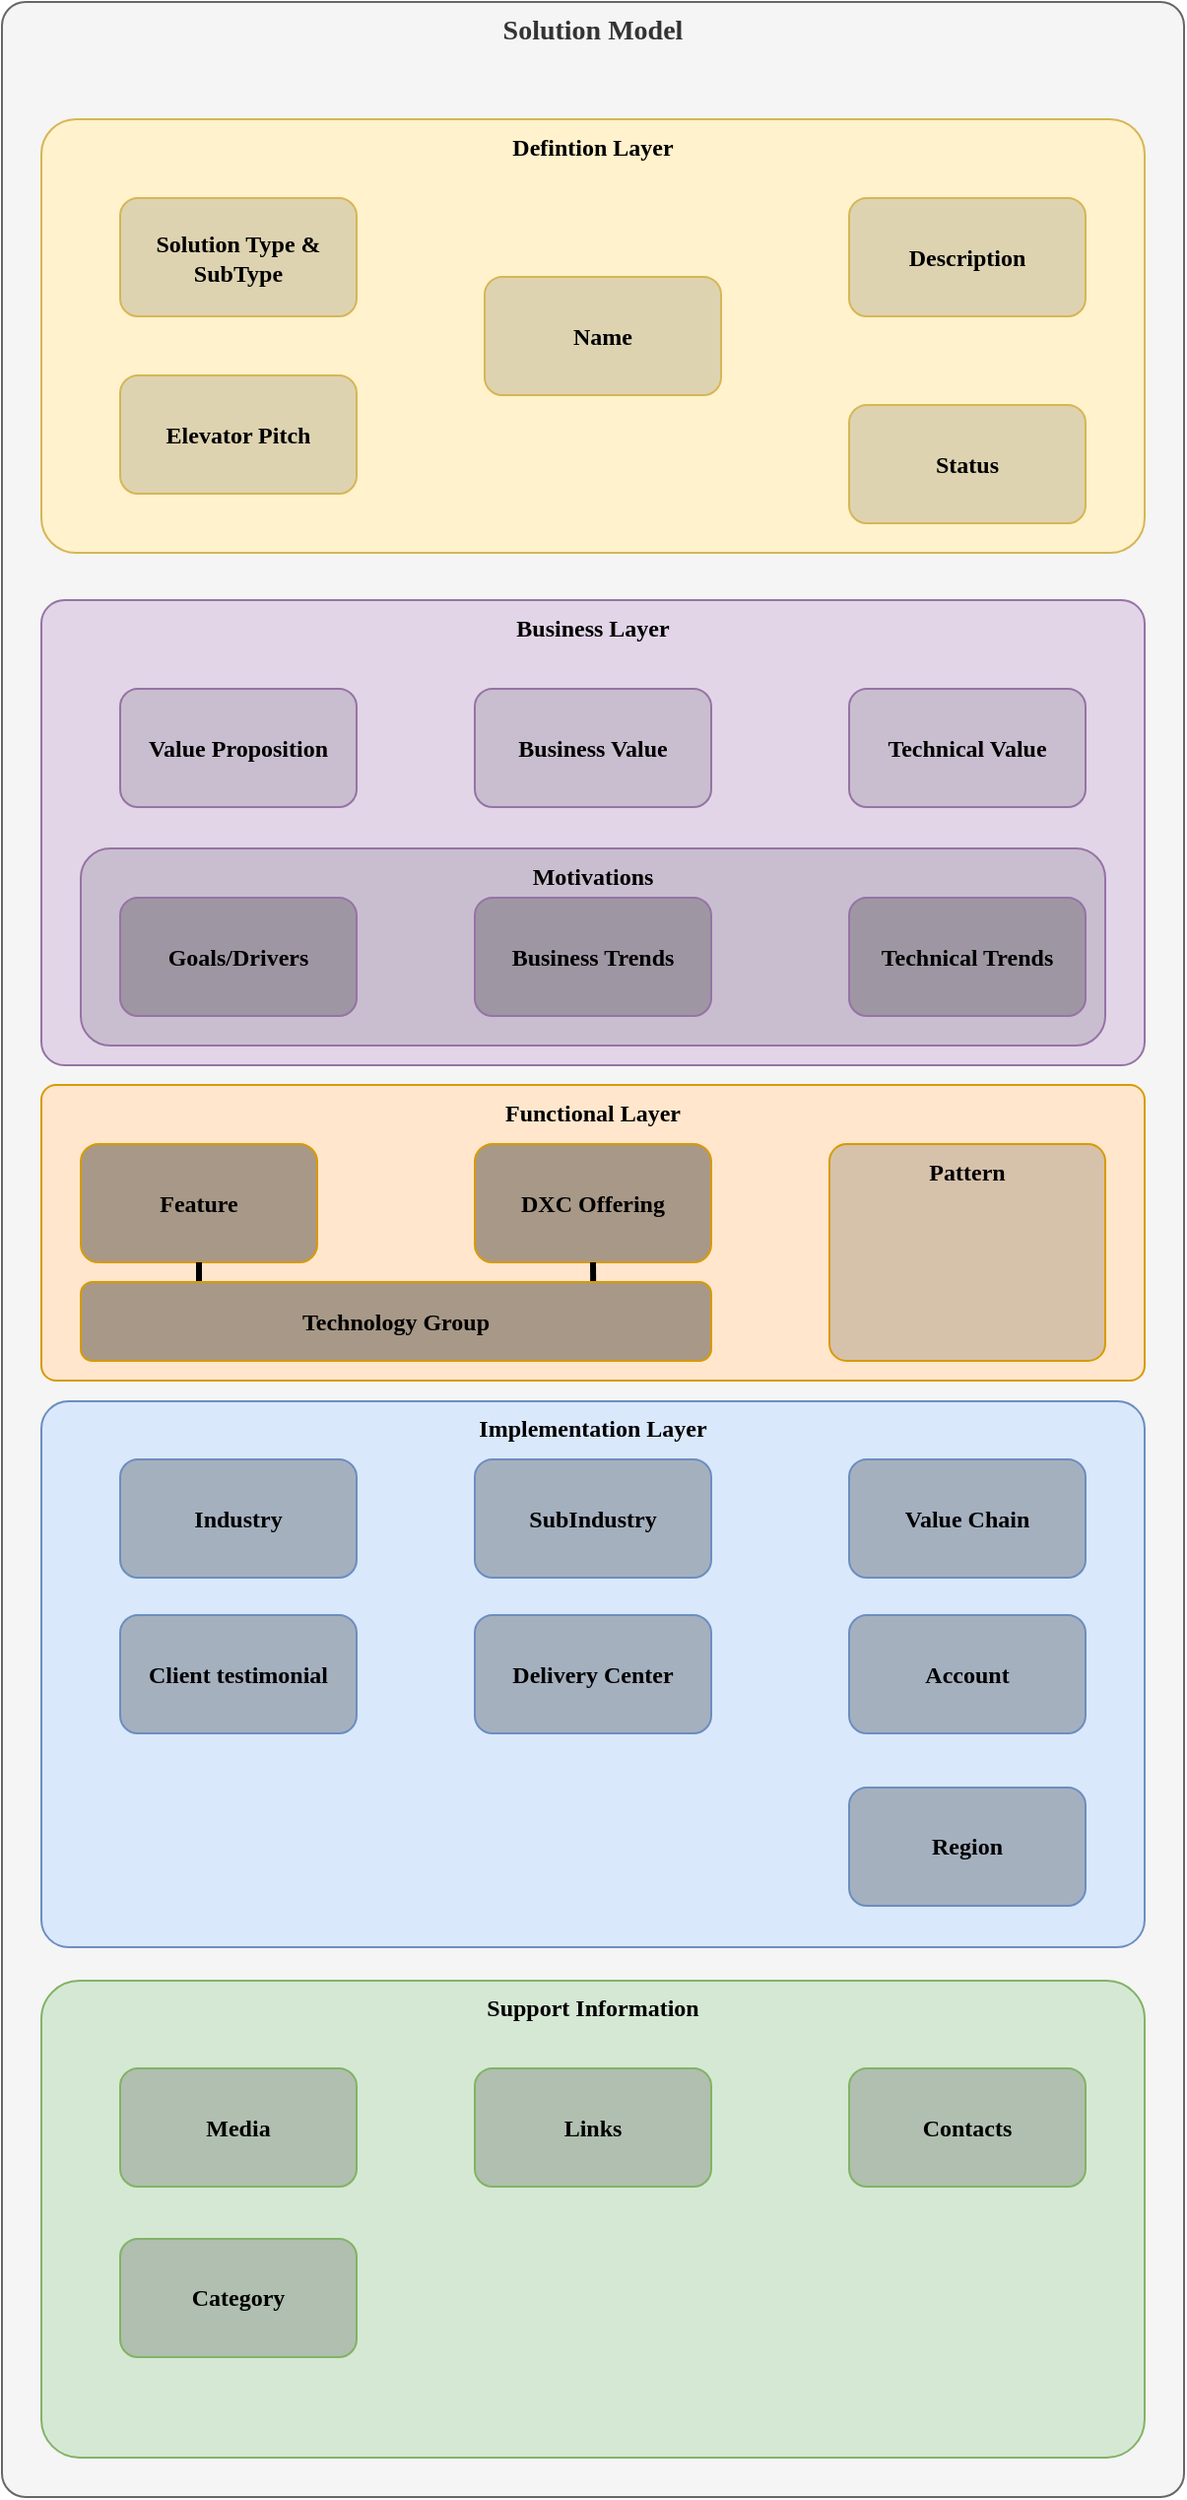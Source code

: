 <mxfile version="11.1.4" type="device"><diagram id="dSxXxDdS1lePca67CiRI" name="Page-1"><mxGraphModel dx="1086" dy="928" grid="1" gridSize="10" guides="1" tooltips="1" connect="1" arrows="1" fold="1" page="1" pageScale="1" pageWidth="827" pageHeight="1169" math="0" shadow="0"><root><mxCell id="0"/><mxCell id="1" parent="0"/><mxCell id="p_LKKtrZkxrL_wdTY8xx-1" value="Solution Model" style="rounded=1;whiteSpace=wrap;html=1;arcSize=2;verticalAlign=top;fillColor=#f5f5f5;strokeColor=#666666;fontColor=#333333;fontStyle=1;fontFamily=Verdana;fontSize=14;" parent="1" vertex="1"><mxGeometry x="40" y="44" width="600" height="1266" as="geometry"/></mxCell><mxCell id="p_LKKtrZkxrL_wdTY8xx-2" value="Defintion Layer" style="rounded=1;whiteSpace=wrap;html=1;verticalAlign=top;arcSize=8;fillColor=#fff2cc;strokeColor=#d6b656;fontStyle=1;fontFamily=Verdana;" parent="1" vertex="1"><mxGeometry x="60" y="103.5" width="560" height="220" as="geometry"/></mxCell><mxCell id="p_LKKtrZkxrL_wdTY8xx-3" value="Business Layer" style="rounded=1;whiteSpace=wrap;html=1;verticalAlign=top;arcSize=5;fillColor=#e1d5e7;strokeColor=#9673a6;fontStyle=1;fontFamily=Verdana;" parent="1" vertex="1"><mxGeometry x="60" y="347.5" width="560" height="236" as="geometry"/></mxCell><mxCell id="p_LKKtrZkxrL_wdTY8xx-4" value="Functional Layer" style="rounded=1;whiteSpace=wrap;html=1;verticalAlign=top;arcSize=5;fillColor=#ffe6cc;strokeColor=#d79b00;fontStyle=1;fontFamily=Verdana;" parent="1" vertex="1"><mxGeometry x="60" y="593.5" width="560" height="150" as="geometry"/></mxCell><mxCell id="p_LKKtrZkxrL_wdTY8xx-5" value="Support Information" style="rounded=1;whiteSpace=wrap;html=1;verticalAlign=top;arcSize=8;fillColor=#d5e8d4;strokeColor=#82b366;fontStyle=1;fontFamily=Verdana;" parent="1" vertex="1"><mxGeometry x="60" y="1048" width="560" height="242" as="geometry"/></mxCell><mxCell id="p_LKKtrZkxrL_wdTY8xx-6" value="Solution Type &amp;amp; SubType" style="rounded=1;whiteSpace=wrap;html=1;fillColor=#DED3B1;strokeColor=#d6b656;fontStyle=1;fontFamily=Verdana;" parent="1" vertex="1"><mxGeometry x="100" y="143.5" width="120" height="60" as="geometry"/></mxCell><mxCell id="p_LKKtrZkxrL_wdTY8xx-7" value="Status" style="rounded=1;whiteSpace=wrap;html=1;fillColor=#DED3B1;strokeColor=#d6b656;fontStyle=1;fontFamily=Verdana;" parent="1" vertex="1"><mxGeometry x="470" y="248.5" width="120" height="60" as="geometry"/></mxCell><mxCell id="p_LKKtrZkxrL_wdTY8xx-8" value="Value Proposition" style="rounded=1;whiteSpace=wrap;html=1;fillColor=#C9BECF;strokeColor=#9673a6;fontStyle=1;fontFamily=Verdana;" parent="1" vertex="1"><mxGeometry x="100" y="392.5" width="120" height="60" as="geometry"/></mxCell><mxCell id="p_LKKtrZkxrL_wdTY8xx-9" value="Name" style="rounded=1;whiteSpace=wrap;html=1;fillColor=#DED3B1;strokeColor=#d6b656;fontStyle=1;fontFamily=Verdana;" parent="1" vertex="1"><mxGeometry x="285" y="183.5" width="120" height="60" as="geometry"/></mxCell><mxCell id="p_LKKtrZkxrL_wdTY8xx-10" value="Business Value" style="rounded=1;whiteSpace=wrap;html=1;fillColor=#C9BECF;strokeColor=#9673a6;fontStyle=1;fontFamily=Verdana;" parent="1" vertex="1"><mxGeometry x="280" y="392.5" width="120" height="60" as="geometry"/></mxCell><mxCell id="p_LKKtrZkxrL_wdTY8xx-11" value="Technical Value" style="rounded=1;whiteSpace=wrap;html=1;fillColor=#C9BECF;strokeColor=#9673a6;fontStyle=1;fontFamily=Verdana;" parent="1" vertex="1"><mxGeometry x="470" y="392.5" width="120" height="60" as="geometry"/></mxCell><mxCell id="p_LKKtrZkxrL_wdTY8xx-12" value="Motivations" style="rounded=1;whiteSpace=wrap;html=1;verticalAlign=top;fillColor=#C9BECF;strokeColor=#9673a6;fontStyle=1;fontFamily=Verdana;" parent="1" vertex="1"><mxGeometry x="80" y="473.5" width="520" height="100" as="geometry"/></mxCell><mxCell id="p_LKKtrZkxrL_wdTY8xx-13" value="Goals/Drivers" style="rounded=1;whiteSpace=wrap;html=1;fillColor=#9F96A3;strokeColor=#9673a6;fontStyle=1;fontFamily=Verdana;" parent="1" vertex="1"><mxGeometry x="100" y="498.5" width="120" height="60" as="geometry"/></mxCell><mxCell id="p_LKKtrZkxrL_wdTY8xx-14" value="Business Trends" style="rounded=1;whiteSpace=wrap;html=1;fillColor=#9F96A3;strokeColor=#9673a6;fontStyle=1;fontFamily=Verdana;" parent="1" vertex="1"><mxGeometry x="280" y="498.5" width="120" height="60" as="geometry"/></mxCell><mxCell id="p_LKKtrZkxrL_wdTY8xx-15" value="Technical Trends" style="rounded=1;whiteSpace=wrap;html=1;fillColor=#9F96A3;strokeColor=#9673a6;fontStyle=1;fontFamily=Verdana;" parent="1" vertex="1"><mxGeometry x="470" y="498.5" width="120" height="60" as="geometry"/></mxCell><mxCell id="p_LKKtrZkxrL_wdTY8xx-16" value="Pattern" style="rounded=1;whiteSpace=wrap;html=1;verticalAlign=top;fillColor=#D6C1AB;strokeColor=#d79b00;fontStyle=1;fontFamily=Verdana;arcSize=8;" parent="1" vertex="1"><mxGeometry x="460" y="623.5" width="140" height="110" as="geometry"/></mxCell><mxCell id="p_LKKtrZkxrL_wdTY8xx-17" value="Feature" style="rounded=1;whiteSpace=wrap;html=1;fillColor=#A89887;strokeColor=#d79b00;fontStyle=1;fontFamily=Verdana;" parent="1" vertex="1"><mxGeometry x="80" y="623.5" width="120" height="60" as="geometry"/></mxCell><mxCell id="p_LKKtrZkxrL_wdTY8xx-18" value="DXC Offering" style="rounded=1;whiteSpace=wrap;html=1;fillColor=#A89887;strokeColor=#d79b00;fontStyle=1;fontFamily=Verdana;" parent="1" vertex="1"><mxGeometry x="280" y="623.5" width="120" height="60" as="geometry"/></mxCell><mxCell id="p_LKKtrZkxrL_wdTY8xx-19" value="Media" style="rounded=1;whiteSpace=wrap;html=1;fillColor=#B0BFAF;strokeColor=#82b366;fontStyle=1;fontFamily=Verdana;" parent="1" vertex="1"><mxGeometry x="100" y="1092.5" width="120" height="60" as="geometry"/></mxCell><mxCell id="p_LKKtrZkxrL_wdTY8xx-20" value="Links" style="rounded=1;whiteSpace=wrap;html=1;fillColor=#B0BFAF;strokeColor=#82b366;fontStyle=1;fontFamily=Verdana;" parent="1" vertex="1"><mxGeometry x="280" y="1092.5" width="120" height="60" as="geometry"/></mxCell><mxCell id="p_LKKtrZkxrL_wdTY8xx-21" value="Contacts" style="rounded=1;whiteSpace=wrap;html=1;fillColor=#B0BFAF;strokeColor=#82b366;fontStyle=1;fontFamily=Verdana;" parent="1" vertex="1"><mxGeometry x="470" y="1092.5" width="120" height="60" as="geometry"/></mxCell><mxCell id="p_LKKtrZkxrL_wdTY8xx-22" value="Implementation Layer" style="rounded=1;whiteSpace=wrap;html=1;verticalAlign=top;arcSize=5;fillColor=#dae8fc;strokeColor=#6c8ebf;fontStyle=1;fontFamily=Verdana;" parent="1" vertex="1"><mxGeometry x="60" y="754" width="560" height="277" as="geometry"/></mxCell><mxCell id="p_LKKtrZkxrL_wdTY8xx-23" value="Industry" style="rounded=1;whiteSpace=wrap;html=1;fillColor=#A5B0BF;strokeColor=#6c8ebf;fontStyle=1;fontFamily=Verdana;" parent="1" vertex="1"><mxGeometry x="100" y="783.5" width="120" height="60" as="geometry"/></mxCell><mxCell id="p_LKKtrZkxrL_wdTY8xx-24" value="Account" style="rounded=1;whiteSpace=wrap;html=1;fillColor=#A5B0BF;strokeColor=#6c8ebf;fontStyle=1;fontFamily=Verdana;" parent="1" vertex="1"><mxGeometry x="470" y="862.5" width="120" height="60" as="geometry"/></mxCell><mxCell id="p_LKKtrZkxrL_wdTY8xx-25" value="Delivery Center" style="rounded=1;whiteSpace=wrap;html=1;fillColor=#A5B0BF;strokeColor=#6c8ebf;fontStyle=1;fontFamily=Verdana;" parent="1" vertex="1"><mxGeometry x="280.0" y="862.5" width="120" height="60" as="geometry"/></mxCell><mxCell id="p_LKKtrZkxrL_wdTY8xx-26" value="Client testimonial" style="rounded=1;whiteSpace=wrap;html=1;fillColor=#A5B0BF;strokeColor=#6c8ebf;fontStyle=1;fontFamily=Verdana;" parent="1" vertex="1"><mxGeometry x="100" y="862.5" width="120" height="60" as="geometry"/></mxCell><mxCell id="p_LKKtrZkxrL_wdTY8xx-27" value="SubIndustry" style="rounded=1;whiteSpace=wrap;html=1;fillColor=#A5B0BF;strokeColor=#6c8ebf;fontStyle=1;fontFamily=Verdana;" parent="1" vertex="1"><mxGeometry x="280.0" y="783.5" width="120" height="60" as="geometry"/></mxCell><mxCell id="p_LKKtrZkxrL_wdTY8xx-28" value="Value Chain" style="rounded=1;whiteSpace=wrap;html=1;fillColor=#A5B0BF;strokeColor=#6c8ebf;fontStyle=1;fontFamily=Verdana;" parent="1" vertex="1"><mxGeometry x="470" y="783.5" width="120" height="60" as="geometry"/></mxCell><mxCell id="p_LKKtrZkxrL_wdTY8xx-31" value="" style="endArrow=none;html=1;fontFamily=Verdana;strokeWidth=3;" parent="1" target="p_LKKtrZkxrL_wdTY8xx-17" edge="1"><mxGeometry width="50" height="50" relative="1" as="geometry"><mxPoint x="140" y="693.5" as="sourcePoint"/><mxPoint x="30" y="643.5" as="targetPoint"/></mxGeometry></mxCell><mxCell id="p_LKKtrZkxrL_wdTY8xx-32" value="" style="endArrow=none;html=1;fontFamily=Verdana;strokeWidth=3;exitX=0.813;exitY=0.25;exitDx=0;exitDy=0;exitPerimeter=0;" parent="1" source="p_LKKtrZkxrL_wdTY8xx-30" edge="1"><mxGeometry width="50" height="50" relative="1" as="geometry"><mxPoint x="150" y="703.5" as="sourcePoint"/><mxPoint x="340" y="683.5" as="targetPoint"/><Array as="points"><mxPoint x="340" y="683.5"/></Array></mxGeometry></mxCell><mxCell id="p_LKKtrZkxrL_wdTY8xx-30" value="Technology Group" style="rounded=1;whiteSpace=wrap;html=1;fillColor=#A89887;strokeColor=#d79b00;fontStyle=1;fontFamily=Verdana;" parent="1" vertex="1"><mxGeometry x="80" y="693.5" width="320" height="40" as="geometry"/></mxCell><mxCell id="p_LKKtrZkxrL_wdTY8xx-33" value="Description" style="rounded=1;whiteSpace=wrap;html=1;fillColor=#DED3B1;strokeColor=#d6b656;fontStyle=1;fontFamily=Verdana;" parent="1" vertex="1"><mxGeometry x="470" y="143.5" width="120" height="60" as="geometry"/></mxCell><mxCell id="p_LKKtrZkxrL_wdTY8xx-34" value="Elevator Pitch" style="rounded=1;whiteSpace=wrap;html=1;fillColor=#DED3B1;strokeColor=#d6b656;fontStyle=1;fontFamily=Verdana;" parent="1" vertex="1"><mxGeometry x="100" y="233.5" width="120" height="60" as="geometry"/></mxCell><mxCell id="p_LKKtrZkxrL_wdTY8xx-35" value="Category" style="rounded=1;whiteSpace=wrap;html=1;fillColor=#B0BFAF;strokeColor=#82b366;fontStyle=1;fontFamily=Verdana;" parent="1" vertex="1"><mxGeometry x="100" y="1179" width="120" height="60" as="geometry"/></mxCell><mxCell id="p_LKKtrZkxrL_wdTY8xx-36" value="Region" style="rounded=1;whiteSpace=wrap;html=1;fillColor=#A5B0BF;strokeColor=#6c8ebf;fontStyle=1;fontFamily=Verdana;" parent="1" vertex="1"><mxGeometry x="470" y="950" width="120" height="60" as="geometry"/></mxCell></root></mxGraphModel></diagram><diagram id="fNL98atCy5yN-CiCPLkm" name="Page-2"><mxGraphModel dx="1086" dy="928" grid="1" gridSize="10" guides="1" tooltips="1" connect="1" arrows="1" fold="1" page="1" pageScale="1" pageWidth="827" pageHeight="1169" math="0" shadow="0"><root><mxCell id="6UWp0GSo-rgzdQTRcTZu-0"/><mxCell id="6UWp0GSo-rgzdQTRcTZu-1" parent="6UWp0GSo-rgzdQTRcTZu-0"/><mxCell id="6UWp0GSo-rgzdQTRcTZu-2" value="Solution" style="ellipse;whiteSpace=wrap;html=1;aspect=fixed;fillColor=#fff2cc;fontFamily=Verdana;fontSize=14;strokeColor=#d6b656;" parent="6UWp0GSo-rgzdQTRcTZu-1" vertex="1"><mxGeometry x="373" y="370" width="80" height="80" as="geometry"/></mxCell><mxCell id="6UWp0GSo-rgzdQTRcTZu-3" value="Account" style="ellipse;whiteSpace=wrap;html=1;aspect=fixed;fillColor=#dae8fc;fontFamily=Verdana;fontSize=14;strokeColor=#6c8ebf;" parent="6UWp0GSo-rgzdQTRcTZu-1" vertex="1"><mxGeometry x="405" y="132" width="80" height="80" as="geometry"/></mxCell><mxCell id="6UWp0GSo-rgzdQTRcTZu-4" value="Sub Industry" style="ellipse;whiteSpace=wrap;html=1;aspect=fixed;fillColor=#dae8fc;fontFamily=Verdana;fontSize=14;strokeColor=#6c8ebf;" parent="6UWp0GSo-rgzdQTRcTZu-1" vertex="1"><mxGeometry x="220" y="132" width="80" height="80" as="geometry"/></mxCell><mxCell id="6UWp0GSo-rgzdQTRcTZu-5" value="Industry" style="ellipse;whiteSpace=wrap;html=1;aspect=fixed;fillColor=#dae8fc;fontFamily=Verdana;fontSize=14;strokeColor=#6c8ebf;" parent="6UWp0GSo-rgzdQTRcTZu-1" vertex="1"><mxGeometry x="30" y="132" width="80" height="80" as="geometry"/></mxCell><mxCell id="6UWp0GSo-rgzdQTRcTZu-6" value="Value Chain" style="ellipse;whiteSpace=wrap;html=1;aspect=fixed;fillColor=#dae8fc;fontFamily=Verdana;fontSize=14;strokeColor=#6c8ebf;" parent="6UWp0GSo-rgzdQTRcTZu-1" vertex="1"><mxGeometry x="30" y="252" width="80" height="80" as="geometry"/></mxCell><mxCell id="6UWp0GSo-rgzdQTRcTZu-7" value="Region" style="ellipse;whiteSpace=wrap;html=1;aspect=fixed;fillColor=#dae8fc;fontFamily=Verdana;fontSize=14;strokeColor=#6c8ebf;" parent="6UWp0GSo-rgzdQTRcTZu-1" vertex="1"><mxGeometry x="590" y="132" width="80" height="80" as="geometry"/></mxCell><mxCell id="6UWp0GSo-rgzdQTRcTZu-8" value="Delivery Center" style="ellipse;whiteSpace=wrap;html=1;aspect=fixed;fillColor=#dae8fc;fontFamily=Verdana;fontSize=14;strokeColor=#6c8ebf;" parent="6UWp0GSo-rgzdQTRcTZu-1" vertex="1"><mxGeometry x="30" y="371" width="80" height="80" as="geometry"/></mxCell><mxCell id="6UWp0GSo-rgzdQTRcTZu-9" value="ASSIGNED" style="endArrow=classic;html=1;strokeWidth=1;fontFamily=Verdana;fontSize=10;" parent="6UWp0GSo-rgzdQTRcTZu-1" source="6UWp0GSo-rgzdQTRcTZu-2" target="6UWp0GSo-rgzdQTRcTZu-3" edge="1"><mxGeometry width="50" height="50" relative="1" as="geometry"><mxPoint x="430" y="370" as="sourcePoint"/><mxPoint x="480" y="320" as="targetPoint"/></mxGeometry></mxCell><mxCell id="6UWp0GSo-rgzdQTRcTZu-10" value="ASSIGNED" style="endArrow=classic;html=1;strokeWidth=1;fontFamily=Verdana;fontSize=10;" parent="6UWp0GSo-rgzdQTRcTZu-1" source="6UWp0GSo-rgzdQTRcTZu-3" target="6UWp0GSo-rgzdQTRcTZu-4" edge="1"><mxGeometry width="50" height="50" relative="1" as="geometry"><mxPoint x="423" y="352" as="sourcePoint"/><mxPoint x="423" y="222" as="targetPoint"/></mxGeometry></mxCell><mxCell id="6UWp0GSo-rgzdQTRcTZu-11" value="VALUE_OF" style="endArrow=classic;html=1;strokeWidth=1;fontFamily=Verdana;fontSize=10;" parent="6UWp0GSo-rgzdQTRcTZu-1" source="6UWp0GSo-rgzdQTRcTZu-4" target="6UWp0GSo-rgzdQTRcTZu-5" edge="1"><mxGeometry width="50" height="50" relative="1" as="geometry"><mxPoint x="383" y="182" as="sourcePoint"/><mxPoint x="310" y="182" as="targetPoint"/></mxGeometry></mxCell><mxCell id="6UWp0GSo-rgzdQTRcTZu-12" value="ASSIGNED" style="endArrow=classic;html=1;strokeWidth=1;fontFamily=Verdana;fontSize=10;" parent="6UWp0GSo-rgzdQTRcTZu-1" source="6UWp0GSo-rgzdQTRcTZu-2" target="6UWp0GSo-rgzdQTRcTZu-4" edge="1"><mxGeometry width="50" height="50" relative="1" as="geometry"><mxPoint x="230" y="210" as="sourcePoint"/><mxPoint x="150" y="210" as="targetPoint"/></mxGeometry></mxCell><mxCell id="6UWp0GSo-rgzdQTRcTZu-13" value="&lt;span style=&quot;font-size: 10px&quot;&gt;INFLUENCE&lt;/span&gt;" style="endArrow=classic;html=1;strokeWidth=1;fontFamily=Verdana;fontSize=14;" parent="6UWp0GSo-rgzdQTRcTZu-1" source="6UWp0GSo-rgzdQTRcTZu-2" target="6UWp0GSo-rgzdQTRcTZu-6" edge="1"><mxGeometry width="50" height="50" relative="1" as="geometry"><mxPoint x="399.441" y="387.674" as="sourcePoint"/><mxPoint x="293.554" y="242.329" as="targetPoint"/></mxGeometry></mxCell><mxCell id="6UWp0GSo-rgzdQTRcTZu-14" value="VALUE_OF" style="endArrow=classic;html=1;strokeWidth=1;fontFamily=Verdana;fontSize=10;" parent="6UWp0GSo-rgzdQTRcTZu-1" source="6UWp0GSo-rgzdQTRcTZu-6" target="6UWp0GSo-rgzdQTRcTZu-4" edge="1"><mxGeometry width="50" height="50" relative="1" as="geometry"><mxPoint x="389.546" y="398.072" as="sourcePoint"/><mxPoint x="303.483" y="341.884" as="targetPoint"/></mxGeometry></mxCell><mxCell id="6UWp0GSo-rgzdQTRcTZu-15" value="REALIZED_BY" style="endArrow=classic;html=1;strokeWidth=1;fontFamily=Verdana;fontSize=10;" parent="6UWp0GSo-rgzdQTRcTZu-1" source="6UWp0GSo-rgzdQTRcTZu-2" target="6UWp0GSo-rgzdQTRcTZu-8" edge="1"><mxGeometry width="50" height="50" relative="1" as="geometry"><mxPoint x="270" y="280" as="sourcePoint"/><mxPoint x="270" y="250" as="targetPoint"/></mxGeometry></mxCell><mxCell id="6UWp0GSo-rgzdQTRcTZu-16" value="SOLUTION_IN_REGION" style="endArrow=classic;html=1;strokeWidth=1;fontFamily=Verdana;fontSize=10;" parent="6UWp0GSo-rgzdQTRcTZu-1" source="6UWp0GSo-rgzdQTRcTZu-2" target="6UWp0GSo-rgzdQTRcTZu-7" edge="1"><mxGeometry width="50" height="50" relative="1" as="geometry"><mxPoint x="383" y="420" as="sourcePoint"/><mxPoint x="310" y="420" as="targetPoint"/></mxGeometry></mxCell><mxCell id="6UWp0GSo-rgzdQTRcTZu-17" value="Solution Type" style="ellipse;whiteSpace=wrap;html=1;aspect=fixed;fillColor=#fff2cc;fontFamily=Verdana;fontSize=14;strokeColor=#d6b656;flipV=1;" parent="6UWp0GSo-rgzdQTRcTZu-1" vertex="1"><mxGeometry x="720" y="370" width="80" height="80" as="geometry"/></mxCell><mxCell id="6UWp0GSo-rgzdQTRcTZu-18" value="Solution SubType" style="ellipse;whiteSpace=wrap;html=1;aspect=fixed;fillColor=#fff2cc;fontFamily=Verdana;fontSize=14;strokeColor=#d6b656;" parent="6UWp0GSo-rgzdQTRcTZu-1" vertex="1"><mxGeometry x="560" y="370" width="80" height="80" as="geometry"/></mxCell><mxCell id="6UWp0GSo-rgzdQTRcTZu-19" value="OFTYPE" style="endArrow=classic;html=1;strokeWidth=1;fontFamily=Verdana;fontSize=10;" parent="6UWp0GSo-rgzdQTRcTZu-1" source="6UWp0GSo-rgzdQTRcTZu-2" target="6UWp0GSo-rgzdQTRcTZu-18" edge="1"><mxGeometry width="50" height="50" relative="1" as="geometry"><mxPoint x="463" y="420" as="sourcePoint"/><mxPoint x="550" y="420" as="targetPoint"/></mxGeometry></mxCell><mxCell id="6UWp0GSo-rgzdQTRcTZu-20" value="&lt;span style=&quot;font-size: 10px&quot;&gt;VALUE_OF&lt;/span&gt;" style="endArrow=classic;html=1;strokeWidth=1;fontFamily=Verdana;fontSize=14;" parent="6UWp0GSo-rgzdQTRcTZu-1" source="6UWp0GSo-rgzdQTRcTZu-18" target="6UWp0GSo-rgzdQTRcTZu-17" edge="1"><mxGeometry width="50" height="50" relative="1" as="geometry"><mxPoint x="449.434" y="389.979" as="sourcePoint"/><mxPoint x="563.593" y="260.044" as="targetPoint"/></mxGeometry></mxCell><mxCell id="4LfK_PYVpqAur_h53Vku-1" value="Motivation" style="ellipse;whiteSpace=wrap;html=1;aspect=fixed;fillColor=#e1d5e7;fontFamily=Verdana;fontSize=14;strokeColor=#9673a6;flipV=1;" parent="6UWp0GSo-rgzdQTRcTZu-1" vertex="1"><mxGeometry x="680" y="510" width="80" height="80" as="geometry"/></mxCell><mxCell id="4LfK_PYVpqAur_h53Vku-2" value="Business Trend" style="ellipse;whiteSpace=wrap;html=1;aspect=fixed;fillColor=#e1d5e7;fontFamily=Verdana;fontSize=14;strokeColor=#9673a6;flipV=1;" parent="6UWp0GSo-rgzdQTRcTZu-1" vertex="1"><mxGeometry x="650" y="640" width="80" height="80" as="geometry"/></mxCell><mxCell id="4LfK_PYVpqAur_h53Vku-3" value="Technology Trend" style="ellipse;whiteSpace=wrap;html=1;aspect=fixed;fillColor=#e1d5e7;fontFamily=Verdana;fontSize=14;strokeColor=#9673a6;flipV=1;" parent="6UWp0GSo-rgzdQTRcTZu-1" vertex="1"><mxGeometry x="630" y="780" width="80" height="80" as="geometry"/></mxCell><mxCell id="4LfK_PYVpqAur_h53Vku-4" value="&lt;span style=&quot;font-size: 10px;&quot;&gt;INFLUENCE&lt;/span&gt;" style="endArrow=classic;html=1;strokeWidth=1;fontFamily=Verdana;fontSize=10;" parent="6UWp0GSo-rgzdQTRcTZu-1" source="4LfK_PYVpqAur_h53Vku-1" target="6UWp0GSo-rgzdQTRcTZu-2" edge="1"><mxGeometry width="50" height="50" relative="1" as="geometry"><mxPoint x="463" y="420" as="sourcePoint"/><mxPoint x="550" y="420" as="targetPoint"/></mxGeometry></mxCell><mxCell id="4LfK_PYVpqAur_h53Vku-5" value="INFLUENCE" style="endArrow=classic;html=1;strokeWidth=1;fontFamily=Verdana;fontSize=10;" parent="6UWp0GSo-rgzdQTRcTZu-1" source="4LfK_PYVpqAur_h53Vku-2" target="6UWp0GSo-rgzdQTRcTZu-2" edge="1"><mxGeometry width="50" height="50" relative="1" as="geometry"><mxPoint x="560.236" y="543.277" as="sourcePoint"/><mxPoint x="452.758" y="446.729" as="targetPoint"/></mxGeometry></mxCell><mxCell id="4LfK_PYVpqAur_h53Vku-6" value="INFLUENCE" style="endArrow=classic;html=1;strokeWidth=1;fontFamily=Verdana;fontSize=10;" parent="6UWp0GSo-rgzdQTRcTZu-1" source="4LfK_PYVpqAur_h53Vku-3" target="6UWp0GSo-rgzdQTRcTZu-2" edge="1"><mxGeometry x="-0.195" y="2" width="50" height="50" relative="1" as="geometry"><mxPoint x="568.4" y="646.334" as="sourcePoint"/><mxPoint x="444.617" y="453.656" as="targetPoint"/><mxPoint as="offset"/></mxGeometry></mxCell><mxCell id="lqMZPwIOoL8bRa-mGqh8-3" value="Feature" style="ellipse;whiteSpace=wrap;html=1;aspect=fixed;fillColor=#ffe6cc;fontFamily=Verdana;fontSize=14;strokeColor=#d79b00;" parent="6UWp0GSo-rgzdQTRcTZu-1" vertex="1"><mxGeometry x="190" y="670" width="80" height="80" as="geometry"/></mxCell><mxCell id="lqMZPwIOoL8bRa-mGqh8-4" value="FeatureType" style="ellipse;whiteSpace=wrap;html=1;aspect=fixed;fillColor=#ffe6cc;fontFamily=Verdana;fontSize=14;strokeColor=#d79b00;" parent="6UWp0GSo-rgzdQTRcTZu-1" vertex="1"><mxGeometry x="365" y="840" width="80" height="80" as="geometry"/></mxCell><mxCell id="lqMZPwIOoL8bRa-mGqh8-5" value="Technology Group" style="ellipse;whiteSpace=wrap;html=1;aspect=fixed;fillColor=#ffe6cc;fontFamily=Verdana;fontSize=14;strokeColor=#d79b00;" parent="6UWp0GSo-rgzdQTRcTZu-1" vertex="1"><mxGeometry x="150" y="820" width="80" height="80" as="geometry"/></mxCell><mxCell id="vSs4F1pNiDg7_COJpgqV-3" value="Pattern" style="ellipse;whiteSpace=wrap;html=1;aspect=fixed;fillColor=#ffe6cc;fontFamily=Verdana;fontSize=14;strokeColor=#d79b00;" parent="6UWp0GSo-rgzdQTRcTZu-1" vertex="1"><mxGeometry x="373" y="630" width="80" height="80" as="geometry"/></mxCell><mxCell id="vSs4F1pNiDg7_COJpgqV-4" value="REALIZED_BY" style="endArrow=classic;html=1;strokeWidth=1;fontFamily=Verdana;fontSize=10;" parent="6UWp0GSo-rgzdQTRcTZu-1" source="6UWp0GSo-rgzdQTRcTZu-2" target="lqMZPwIOoL8bRa-mGqh8-3" edge="1"><mxGeometry width="50" height="50" relative="1" as="geometry"><mxPoint x="573.516" y="753.555" as="sourcePoint"/><mxPoint x="439.386" y="456.49" as="targetPoint"/></mxGeometry></mxCell><mxCell id="vSs4F1pNiDg7_COJpgqV-5" value="&lt;span style=&quot;font-size: 10px&quot;&gt;REALIZED_BY&lt;/span&gt;" style="endArrow=classic;html=1;strokeWidth=1;fontFamily=Verdana;fontSize=14;" parent="6UWp0GSo-rgzdQTRcTZu-1" source="lqMZPwIOoL8bRa-mGqh8-3" target="lqMZPwIOoL8bRa-mGqh8-5" edge="1"><mxGeometry width="50" height="50" relative="1" as="geometry"><mxPoint x="420.651" y="459.931" as="sourcePoint"/><mxPoint x="412.583" y="580.083" as="targetPoint"/></mxGeometry></mxCell><mxCell id="vSs4F1pNiDg7_COJpgqV-6" value="OFTYPE" style="endArrow=classic;html=1;strokeWidth=1;fontFamily=Verdana;fontSize=10;" parent="6UWp0GSo-rgzdQTRcTZu-1" source="lqMZPwIOoL8bRa-mGqh8-3" target="lqMZPwIOoL8bRa-mGqh8-4" edge="1"><mxGeometry width="50" height="50" relative="1" as="geometry"><mxPoint x="374.595" y="638.615" as="sourcePoint"/><mxPoint x="295.263" y="681.119" as="targetPoint"/></mxGeometry></mxCell><mxCell id="vSs4F1pNiDg7_COJpgqV-7" value="HAS" style="endArrow=classic;html=1;strokeWidth=1;fontFamily=Verdana;fontSize=10;" parent="6UWp0GSo-rgzdQTRcTZu-1" source="6UWp0GSo-rgzdQTRcTZu-2" target="vSs4F1pNiDg7_COJpgqV-3" edge="1"><mxGeometry width="50" height="50" relative="1" as="geometry"><mxPoint x="374.595" y="638.615" as="sourcePoint"/><mxPoint x="295.263" y="681.119" as="targetPoint"/></mxGeometry></mxCell><mxCell id="vSs4F1pNiDg7_COJpgqV-8" value="&lt;span style=&quot;font-size: 10px&quot;&gt;REALIZED_BY&lt;/span&gt;" style="endArrow=classic;html=1;strokeWidth=1;fontFamily=Verdana;fontSize=14;" parent="6UWp0GSo-rgzdQTRcTZu-1" source="vSs4F1pNiDg7_COJpgqV-3" target="lqMZPwIOoL8bRa-mGqh8-3" edge="1"><mxGeometry width="50" height="50" relative="1" as="geometry"><mxPoint x="394.467" y="448.033" as="sourcePoint"/><mxPoint x="288.49" y="551.923" as="targetPoint"/></mxGeometry></mxCell><mxCell id="vSs4F1pNiDg7_COJpgqV-9" value="Contact" style="ellipse;whiteSpace=wrap;html=1;aspect=fixed;fillColor=#d5e8d4;fontFamily=Verdana;fontSize=14;strokeColor=#82b366;" parent="6UWp0GSo-rgzdQTRcTZu-1" vertex="1"><mxGeometry x="30" y="491" width="80" height="80" as="geometry"/></mxCell><mxCell id="G0epLd567tRXw6b18sxq-1" value="ASSIGNED {role}" style="endArrow=classic;html=1;strokeWidth=1;fontFamily=Verdana;fontSize=10;" parent="6UWp0GSo-rgzdQTRcTZu-1" source="6UWp0GSo-rgzdQTRcTZu-2" target="vSs4F1pNiDg7_COJpgqV-9" edge="1"><mxGeometry width="50" height="50" relative="1" as="geometry"><mxPoint x="394.467" y="448.033" as="sourcePoint"/><mxPoint x="288.49" y="551.923" as="targetPoint"/></mxGeometry></mxCell><mxCell id="G0epLd567tRXw6b18sxq-2" value="Defintion Layer" style="rounded=1;whiteSpace=wrap;html=1;fillColor=#fff2cc;fontFamily=Verdana;fontSize=14;strokeColor=#d6b656;" parent="6UWp0GSo-rgzdQTRcTZu-1" vertex="1"><mxGeometry x="40" y="990" width="120" height="60" as="geometry"/></mxCell><mxCell id="G0epLd567tRXw6b18sxq-3" value="Business Layer" style="rounded=1;whiteSpace=wrap;html=1;fillColor=#e1d5e7;fontFamily=Verdana;fontSize=14;strokeColor=#9673a6;" parent="6UWp0GSo-rgzdQTRcTZu-1" vertex="1"><mxGeometry x="180" y="990" width="120" height="60" as="geometry"/></mxCell><mxCell id="G0epLd567tRXw6b18sxq-4" value="Functional Layer" style="rounded=1;whiteSpace=wrap;html=1;fillColor=#ffe6cc;fontFamily=Verdana;fontSize=14;strokeColor=#d79b00;" parent="6UWp0GSo-rgzdQTRcTZu-1" vertex="1"><mxGeometry x="320" y="990" width="120" height="60" as="geometry"/></mxCell><mxCell id="G0epLd567tRXw6b18sxq-5" value="Implementation Layer" style="rounded=1;whiteSpace=wrap;html=1;fillColor=#dae8fc;fontFamily=Verdana;fontSize=14;strokeColor=#6c8ebf;" parent="6UWp0GSo-rgzdQTRcTZu-1" vertex="1"><mxGeometry x="470" y="990" width="120" height="60" as="geometry"/></mxCell><mxCell id="G0epLd567tRXw6b18sxq-6" value="Supporting Information" style="rounded=1;whiteSpace=wrap;html=1;fillColor=#d5e8d4;fontFamily=Verdana;fontSize=14;strokeColor=#82b366;" parent="6UWp0GSo-rgzdQTRcTZu-1" vertex="1"><mxGeometry x="630" y="990" width="120" height="60" as="geometry"/></mxCell><mxCell id="G0epLd567tRXw6b18sxq-7" value="Attachment" style="ellipse;whiteSpace=wrap;html=1;aspect=fixed;fillColor=#d5e8d4;fontFamily=Verdana;fontSize=14;strokeColor=#82b366;" parent="6UWp0GSo-rgzdQTRcTZu-1" vertex="1"><mxGeometry x="30" y="610" width="80" height="80" as="geometry"/></mxCell><mxCell id="G0epLd567tRXw6b18sxq-8" value="ASSOICATED_TO" style="endArrow=classic;html=1;strokeWidth=1;fontFamily=Verdana;fontSize=10;" parent="6UWp0GSo-rgzdQTRcTZu-1" source="6UWp0GSo-rgzdQTRcTZu-2" target="G0epLd567tRXw6b18sxq-7" edge="1"><mxGeometry width="50" height="50" relative="1" as="geometry"><mxPoint x="385.268" y="433.279" as="sourcePoint"/><mxPoint x="147.759" y="516.799" as="targetPoint"/></mxGeometry></mxCell><mxCell id="G0epLd567tRXw6b18sxq-64" value="INFLUENCE" style="endArrow=classic;html=1;strokeWidth=1;fontFamily=Verdana;fontSize=10;" parent="6UWp0GSo-rgzdQTRcTZu-1" source="4LfK_PYVpqAur_h53Vku-3" target="vSs4F1pNiDg7_COJpgqV-3" edge="1"><mxGeometry width="50" height="50" relative="1" as="geometry"><mxPoint x="621.315" y="794.632" as="sourcePoint"/><mxPoint x="441.697" y="455.361" as="targetPoint"/></mxGeometry></mxCell><mxCell id="G0epLd567tRXw6b18sxq-65" value="INFLUENCE" style="endArrow=classic;html=1;strokeWidth=1;fontFamily=Verdana;fontSize=10;" parent="6UWp0GSo-rgzdQTRcTZu-1" source="4LfK_PYVpqAur_h53Vku-2" target="vSs4F1pNiDg7_COJpgqV-3" edge="1"><mxGeometry width="50" height="50" relative="1" as="geometry"><mxPoint x="621.315" y="794.632" as="sourcePoint"/><mxPoint x="441.697" y="455.361" as="targetPoint"/></mxGeometry></mxCell><mxCell id="G0epLd567tRXw6b18sxq-66" value="INFLUENCE" style="endArrow=classic;html=1;strokeWidth=1;fontFamily=Verdana;fontSize=10;" parent="6UWp0GSo-rgzdQTRcTZu-1" source="4LfK_PYVpqAur_h53Vku-1" target="vSs4F1pNiDg7_COJpgqV-3" edge="1"><mxGeometry x="0.405" y="2" width="50" height="50" relative="1" as="geometry"><mxPoint x="600.0" y="680" as="sourcePoint"/><mxPoint x="450" y="680" as="targetPoint"/><mxPoint as="offset"/></mxGeometry></mxCell></root></mxGraphModel></diagram><diagram id="9fBd_4Y22zv0c-gSDFFE" name="Page-3"><mxGraphModel dx="1086" dy="928" grid="1" gridSize="10" guides="1" tooltips="1" connect="1" arrows="1" fold="1" page="1" pageScale="1" pageWidth="827" pageHeight="1169" math="0" shadow="0"><root><mxCell id="RqzEefkUdXOkMBgTxNVV-0"/><mxCell id="RqzEefkUdXOkMBgTxNVV-1" parent="RqzEefkUdXOkMBgTxNVV-0"/><mxCell id="RqzEefkUdXOkMBgTxNVV-2" value="Industry" style="ellipse;whiteSpace=wrap;html=1;aspect=fixed;fillColor=#dae8fc;strokeColor=#6c8ebf;fontFamily=Helvetica;fontSize=12;" parent="RqzEefkUdXOkMBgTxNVV-1" vertex="1"><mxGeometry x="100" y="70" width="80" height="80" as="geometry"/></mxCell><mxCell id="RqzEefkUdXOkMBgTxNVV-3" value="Sub Industry" style="ellipse;whiteSpace=wrap;html=1;aspect=fixed;fillColor=#dae8fc;strokeColor=#6c8ebf;fontFamily=Helvetica;fontSize=12;" parent="RqzEefkUdXOkMBgTxNVV-1" vertex="1"><mxGeometry x="257" y="110" width="80" height="80" as="geometry"/></mxCell><mxCell id="RqzEefkUdXOkMBgTxNVV-4" value="Business Area/Function" style="ellipse;whiteSpace=wrap;html=1;aspect=fixed;fillColor=#dae8fc;strokeColor=#6c8ebf;fontFamily=Helvetica;fontSize=12;" parent="RqzEefkUdXOkMBgTxNVV-1" vertex="1"><mxGeometry x="413" y="150" width="80" height="80" as="geometry"/></mxCell><mxCell id="RqzEefkUdXOkMBgTxNVV-5" value="Sub Function" style="ellipse;whiteSpace=wrap;html=1;aspect=fixed;fillColor=#dae8fc;strokeColor=#6c8ebf;fontFamily=Helvetica;fontSize=12;" parent="RqzEefkUdXOkMBgTxNVV-1" vertex="1"><mxGeometry x="570" y="190" width="80" height="80" as="geometry"/></mxCell><mxCell id="RqzEefkUdXOkMBgTxNVV-6" value="Solution" style="ellipse;whiteSpace=wrap;html=1;aspect=fixed;fillColor=#fff2cc;strokeColor=#d6b656;fontSize=14;fontStyle=1" parent="RqzEefkUdXOkMBgTxNVV-1" vertex="1"><mxGeometry x="320" y="310" width="130" height="130" as="geometry"/></mxCell><mxCell id="RqzEefkUdXOkMBgTxNVV-7" value="" style="endArrow=classic;html=1;" parent="RqzEefkUdXOkMBgTxNVV-1" source="RqzEefkUdXOkMBgTxNVV-6" target="RqzEefkUdXOkMBgTxNVV-3" edge="1"><mxGeometry width="50" height="50" relative="1" as="geometry"><mxPoint x="480" y="250" as="sourcePoint"/><mxPoint x="530" y="200" as="targetPoint"/></mxGeometry></mxCell><mxCell id="RqzEefkUdXOkMBgTxNVV-8" value="" style="endArrow=classic;html=1;" parent="RqzEefkUdXOkMBgTxNVV-1" source="RqzEefkUdXOkMBgTxNVV-6" target="RqzEefkUdXOkMBgTxNVV-4" edge="1"><mxGeometry width="50" height="50" relative="1" as="geometry"><mxPoint x="511.551" y="332.954" as="sourcePoint"/><mxPoint x="605.213" y="279.744" as="targetPoint"/></mxGeometry></mxCell><mxCell id="RqzEefkUdXOkMBgTxNVV-9" value="" style="endArrow=classic;html=1;" parent="RqzEefkUdXOkMBgTxNVV-1" source="RqzEefkUdXOkMBgTxNVV-6" target="RqzEefkUdXOkMBgTxNVV-5" edge="1"><mxGeometry width="50" height="50" relative="1" as="geometry"><mxPoint x="519.449" y="373.445" as="sourcePoint"/><mxPoint x="600.36" y="384.643" as="targetPoint"/></mxGeometry></mxCell><mxCell id="RqzEefkUdXOkMBgTxNVV-10" value="" style="endArrow=classic;html=1;" parent="RqzEefkUdXOkMBgTxNVV-1" source="RqzEefkUdXOkMBgTxNVV-4" target="RqzEefkUdXOkMBgTxNVV-5" edge="1"><mxGeometry width="50" height="50" relative="1" as="geometry"><mxPoint x="503.547" y="408.223" as="sourcePoint"/><mxPoint x="610.148" y="503.375" as="targetPoint"/></mxGeometry></mxCell><mxCell id="RqzEefkUdXOkMBgTxNVV-11" value="" style="endArrow=classic;html=1;" parent="RqzEefkUdXOkMBgTxNVV-1" source="RqzEefkUdXOkMBgTxNVV-4" target="RqzEefkUdXOkMBgTxNVV-3" edge="1"><mxGeometry width="50" height="50" relative="1" as="geometry"><mxPoint x="640" y="430" as="sourcePoint"/><mxPoint x="640" y="490" as="targetPoint"/></mxGeometry></mxCell><mxCell id="RqzEefkUdXOkMBgTxNVV-12" value="" style="endArrow=classic;html=1;" parent="RqzEefkUdXOkMBgTxNVV-1" source="RqzEefkUdXOkMBgTxNVV-3" target="RqzEefkUdXOkMBgTxNVV-2" edge="1"><mxGeometry width="50" height="50" relative="1" as="geometry"><mxPoint x="640" y="350" as="sourcePoint"/><mxPoint x="640" y="300" as="targetPoint"/></mxGeometry></mxCell><mxCell id="RqzEefkUdXOkMBgTxNVV-13" value="Feature" style="ellipse;whiteSpace=wrap;html=1;aspect=fixed;" parent="RqzEefkUdXOkMBgTxNVV-1" vertex="1"><mxGeometry x="510" y="584" width="80" height="80" as="geometry"/></mxCell><mxCell id="RqzEefkUdXOkMBgTxNVV-14" value="Pattern" style="ellipse;whiteSpace=wrap;html=1;aspect=fixed;fillColor=#d5e8d4;strokeColor=#82b366;" parent="RqzEefkUdXOkMBgTxNVV-1" vertex="1"><mxGeometry x="345" y="494" width="80" height="80" as="geometry"/></mxCell><mxCell id="RqzEefkUdXOkMBgTxNVV-15" value="" style="endArrow=classic;html=1;" parent="RqzEefkUdXOkMBgTxNVV-1" source="RqzEefkUdXOkMBgTxNVV-6" target="RqzEefkUdXOkMBgTxNVV-13" edge="1"><mxGeometry width="50" height="50" relative="1" as="geometry"><mxPoint x="449.649" y="349.807" as="sourcePoint"/><mxPoint x="586.377" y="261.668" as="targetPoint"/></mxGeometry></mxCell><mxCell id="kIjnQfgVDDNmCTxltvUk-0" value="" style="endArrow=classic;html=1;fillColor=#d5e8d4;strokeColor=#82b366;" parent="RqzEefkUdXOkMBgTxNVV-1" source="RqzEefkUdXOkMBgTxNVV-6" target="RqzEefkUdXOkMBgTxNVV-14" edge="1"><mxGeometry width="50" height="50" relative="1" as="geometry"><mxPoint x="395" y="450" as="sourcePoint"/><mxPoint x="395" y="514" as="targetPoint"/></mxGeometry></mxCell><mxCell id="UQz0gObEHB0t3AnMOaOi-0" value="Technology Group" style="ellipse;whiteSpace=wrap;html=1;aspect=fixed;fillColor=#ffe6cc;fontFamily=Helvetica;fontSize=12;strokeColor=#d79b00;" parent="RqzEefkUdXOkMBgTxNVV-1" vertex="1"><mxGeometry x="510" y="710" width="80" height="80" as="geometry"/></mxCell><mxCell id="UQz0gObEHB0t3AnMOaOi-1" value="&lt;span style=&quot;font-size: 10px&quot;&gt;ASSIGNED&lt;/span&gt;" style="endArrow=classic;html=1;strokeWidth=1;fontFamily=Verdana;fontSize=14;" parent="RqzEefkUdXOkMBgTxNVV-1" source="RqzEefkUdXOkMBgTxNVV-13" target="UQz0gObEHB0t3AnMOaOi-0" edge="1"><mxGeometry width="50" height="50" relative="1" as="geometry"><mxPoint x="219.889" y="748.701" as="sourcePoint"/><mxPoint x="412.583" y="580.083" as="targetPoint"/></mxGeometry></mxCell><mxCell id="UQz0gObEHB0t3AnMOaOi-2" value="" style="endArrow=classic;html=1;fillColor=#d5e8d4;strokeColor=#82b366;" parent="RqzEefkUdXOkMBgTxNVV-1" source="RqzEefkUdXOkMBgTxNVV-14" target="RqzEefkUdXOkMBgTxNVV-13" edge="1"><mxGeometry width="50" height="50" relative="1" as="geometry"><mxPoint x="480" y="630" as="sourcePoint"/><mxPoint x="542.037" y="535.398" as="targetPoint"/></mxGeometry></mxCell><mxCell id="KoTISOMHBxRYmvZUiLas-0" value="{name}&lt;br&gt;{type}" style="text;html=1;strokeColor=none;fillColor=none;align=left;verticalAlign=middle;whiteSpace=wrap;rounded=0;" parent="RqzEefkUdXOkMBgTxNVV-1" vertex="1"><mxGeometry x="365" y="584" width="40" height="20" as="geometry"/></mxCell><mxCell id="J4pfBex_18URarQlCTwS-0" value="Solution Type" style="ellipse;whiteSpace=wrap;html=1;aspect=fixed;fillColor=#dae8fc;fontFamily=Helvetica;fontSize=12;strokeColor=#6c8ebf;flipV=1;" parent="RqzEefkUdXOkMBgTxNVV-1" vertex="1"><mxGeometry x="723.5" y="335" width="80" height="80" as="geometry"/></mxCell><mxCell id="J4pfBex_18URarQlCTwS-1" value="Solution SubType" style="ellipse;whiteSpace=wrap;html=1;aspect=fixed;fillColor=#dae8fc;fontFamily=Helvetica;fontSize=12;strokeColor=#6c8ebf;" parent="RqzEefkUdXOkMBgTxNVV-1" vertex="1"><mxGeometry x="563.5" y="335" width="80" height="80" as="geometry"/></mxCell><mxCell id="J4pfBex_18URarQlCTwS-2" value="OFTYPE" style="endArrow=classic;html=1;strokeWidth=1;fontFamily=Verdana;fontSize=10;" parent="RqzEefkUdXOkMBgTxNVV-1" source="RqzEefkUdXOkMBgTxNVV-6" target="J4pfBex_18URarQlCTwS-1" edge="1"><mxGeometry width="50" height="50" relative="1" as="geometry"><mxPoint x="456.5" y="375" as="sourcePoint"/><mxPoint x="553.5" y="385" as="targetPoint"/></mxGeometry></mxCell><mxCell id="J4pfBex_18URarQlCTwS-3" value="&lt;span style=&quot;font-size: 10px&quot;&gt;VALUE_OF&lt;/span&gt;" style="endArrow=classic;html=1;strokeWidth=1;fontFamily=Verdana;fontSize=14;" parent="RqzEefkUdXOkMBgTxNVV-1" source="J4pfBex_18URarQlCTwS-1" target="J4pfBex_18URarQlCTwS-0" edge="1"><mxGeometry width="50" height="50" relative="1" as="geometry"><mxPoint x="452.934" y="354.979" as="sourcePoint"/><mxPoint x="567.093" y="225.044" as="targetPoint"/></mxGeometry></mxCell><mxCell id="J4pfBex_18URarQlCTwS-4" value="Motivations" style="ellipse;whiteSpace=wrap;html=1;aspect=fixed;" parent="RqzEefkUdXOkMBgTxNVV-1" vertex="1"><mxGeometry x="120" y="440" width="80" height="80" as="geometry"/></mxCell><mxCell id="J4pfBex_18URarQlCTwS-5" value="Trends" style="ellipse;whiteSpace=wrap;html=1;aspect=fixed;" parent="RqzEefkUdXOkMBgTxNVV-1" vertex="1"><mxGeometry x="170" y="610" width="80" height="80" as="geometry"/></mxCell><mxCell id="ZduHAIun_mIMLHYchvSp-1" value="INFLUENCE" style="endArrow=classic;html=1;strokeWidth=1;fontFamily=Verdana;fontSize=10;" parent="RqzEefkUdXOkMBgTxNVV-1" source="J4pfBex_18URarQlCTwS-5" target="RqzEefkUdXOkMBgTxNVV-6" edge="1"><mxGeometry width="50" height="50" relative="1" as="geometry"><mxPoint x="140.023" y="622.651" as="sourcePoint"/><mxPoint x="-57.026" y="615.443" as="targetPoint"/></mxGeometry></mxCell><mxCell id="8Q08SZgC-p9qEAYz2ZKa-0" value="INFLUENCE" style="endArrow=classic;html=1;strokeWidth=1;fontFamily=Verdana;fontSize=10;" parent="RqzEefkUdXOkMBgTxNVV-1" source="J4pfBex_18URarQlCTwS-4" target="RqzEefkUdXOkMBgTxNVV-6" edge="1"><mxGeometry width="50" height="50" relative="1" as="geometry"><mxPoint x="241.475" y="626.254" as="sourcePoint"/><mxPoint x="360.103" y="439.838" as="targetPoint"/></mxGeometry></mxCell><mxCell id="8Q08SZgC-p9qEAYz2ZKa-1" value="" style="endArrow=classic;html=1;" parent="RqzEefkUdXOkMBgTxNVV-1" source="RqzEefkUdXOkMBgTxNVV-14" target="J4pfBex_18URarQlCTwS-5" edge="1"><mxGeometry width="50" height="50" relative="1" as="geometry"><mxPoint x="430.157" y="563.078" as="sourcePoint"/><mxPoint x="524.884" y="614.846" as="targetPoint"/></mxGeometry></mxCell><mxCell id="8Q08SZgC-p9qEAYz2ZKa-2" value="" style="endArrow=classic;html=1;" parent="RqzEefkUdXOkMBgTxNVV-1" source="RqzEefkUdXOkMBgTxNVV-14" target="J4pfBex_18URarQlCTwS-4" edge="1"><mxGeometry width="50" height="50" relative="1" as="geometry"><mxPoint x="361.609" y="566.024" as="sourcePoint"/><mxPoint x="253.341" y="637.9" as="targetPoint"/></mxGeometry></mxCell><mxCell id="8Q08SZgC-p9qEAYz2ZKa-4" value="Quality&lt;br&gt;Seal" style="ellipse;whiteSpace=wrap;html=1;aspect=fixed;fontFamily=Helvetica;fontSize=14;fillColor=#d5e8d4;strokeColor=#82b366;" parent="RqzEefkUdXOkMBgTxNVV-1" vertex="1"><mxGeometry x="110" y="295" width="80" height="80" as="geometry"/></mxCell><mxCell id="8Q08SZgC-p9qEAYz2ZKa-5" value="ASSIGNED" style="endArrow=classic;html=1;strokeWidth=1;fontFamily=Verdana;fontSize=10;" parent="RqzEefkUdXOkMBgTxNVV-1" source="RqzEefkUdXOkMBgTxNVV-6" target="8Q08SZgC-p9qEAYz2ZKa-4" edge="1"><mxGeometry width="50" height="50" relative="1" as="geometry"><mxPoint x="206.286" y="473.168" as="sourcePoint"/><mxPoint x="336.098" y="412.488" as="targetPoint"/></mxGeometry></mxCell><mxCell id="8Q08SZgC-p9qEAYz2ZKa-6" value="Solution" style="ellipse;whiteSpace=wrap;html=1;aspect=fixed;fillColor=#fff2cc;strokeColor=#d6b656;" parent="RqzEefkUdXOkMBgTxNVV-1" vertex="1"><mxGeometry x="660" y="504" width="80" height="80" as="geometry"/></mxCell><mxCell id="8Q08SZgC-p9qEAYz2ZKa-7" value="" style="endArrow=classic;html=1;fillColor=#d5e8d4;strokeColor=#82b366;" parent="RqzEefkUdXOkMBgTxNVV-1" source="RqzEefkUdXOkMBgTxNVV-6" target="8Q08SZgC-p9qEAYz2ZKa-6" edge="1"><mxGeometry width="50" height="50" relative="1" as="geometry"><mxPoint x="430.822" y="439.238" as="sourcePoint"/><mxPoint x="537.905" y="600.656" as="targetPoint"/></mxGeometry></mxCell><mxCell id="8Q08SZgC-p9qEAYz2ZKa-9" value="" style="endArrow=classic;html=1;fillColor=#d5e8d4;strokeColor=#82b366;" parent="RqzEefkUdXOkMBgTxNVV-1" source="RqzEefkUdXOkMBgTxNVV-14" target="8Q08SZgC-p9qEAYz2ZKa-6" edge="1"><mxGeometry width="50" height="50" relative="1" as="geometry"><mxPoint x="452.25" y="415.78" as="sourcePoint"/><mxPoint x="674.752" y="535.089" as="targetPoint"/></mxGeometry></mxCell><mxCell id="cmC0XPg-8AF_o2SykPmJ-0" value="NEW" style="ellipse;whiteSpace=wrap;html=1;fontFamily=Helvetica;fontSize=12;fillColor=#f8cecc;strokeColor=#b85450;fontStyle=1" parent="RqzEefkUdXOkMBgTxNVV-1" vertex="1"><mxGeometry x="615" y="180" width="50" height="30" as="geometry"/></mxCell><mxCell id="Vc65qsPP_wp9s9v9ecI2-0" value="Feature Type" style="ellipse;whiteSpace=wrap;html=1;aspect=fixed;" parent="RqzEefkUdXOkMBgTxNVV-1" vertex="1"><mxGeometry x="683.5" y="640" width="80" height="80" as="geometry"/></mxCell><mxCell id="Vc65qsPP_wp9s9v9ecI2-1" value="&lt;span style=&quot;font-size: 10px&quot;&gt;ASSIGNED&lt;/span&gt;" style="endArrow=classic;html=1;strokeWidth=1;fontFamily=Verdana;fontSize=14;" parent="RqzEefkUdXOkMBgTxNVV-1" source="RqzEefkUdXOkMBgTxNVV-13" target="Vc65qsPP_wp9s9v9ecI2-0" edge="1"><mxGeometry width="50" height="50" relative="1" as="geometry"><mxPoint x="560" y="674" as="sourcePoint"/><mxPoint x="560" y="720" as="targetPoint"/></mxGeometry></mxCell><mxCell id="Vc65qsPP_wp9s9v9ecI2-2" value="Feature" style="ellipse;whiteSpace=wrap;html=1;aspect=fixed;" parent="RqzEefkUdXOkMBgTxNVV-1" vertex="1"><mxGeometry x="345" y="710" width="50" height="50" as="geometry"/></mxCell><mxCell id="Vc65qsPP_wp9s9v9ecI2-3" value="RELATES_TO {relationship}" style="endArrow=classic;html=1;fillColor=#d5e8d4;strokeColor=#82b366;" parent="RqzEefkUdXOkMBgTxNVV-1" source="RqzEefkUdXOkMBgTxNVV-13" target="Vc65qsPP_wp9s9v9ecI2-2" edge="1"><mxGeometry width="50" height="50" relative="1" as="geometry"><mxPoint x="430.157" y="563.078" as="sourcePoint"/><mxPoint x="524.884" y="614.846" as="targetPoint"/></mxGeometry></mxCell><mxCell id="Vc65qsPP_wp9s9v9ecI2-4" value="NEW" style="ellipse;whiteSpace=wrap;html=1;fontFamily=Helvetica;fontSize=12;fillColor=#f8cecc;strokeColor=#b85450;fontStyle=1" parent="RqzEefkUdXOkMBgTxNVV-1" vertex="1"><mxGeometry x="715" y="695" width="50" height="30" as="geometry"/></mxCell><mxCell id="9eq59-vUCW8otLLMTZFi-0" value="NEW" style="ellipse;whiteSpace=wrap;html=1;fontFamily=Helvetica;fontSize=12;fillColor=#f8cecc;strokeColor=#b85450;fontStyle=1" parent="RqzEefkUdXOkMBgTxNVV-1" vertex="1"><mxGeometry x="335" y="745" width="50" height="30" as="geometry"/></mxCell></root></mxGraphModel></diagram><diagram id="jmniziecClTRAtbhfWpB" name="Page-4"><mxGraphModel dx="2249" dy="944" grid="1" gridSize="10" guides="1" tooltips="1" connect="1" arrows="1" fold="1" page="1" pageScale="1" pageWidth="827" pageHeight="1169" math="0" shadow="0"><root><mxCell id="p_52WVB2E-r-wzXWFzJ8-0"/><mxCell id="p_52WVB2E-r-wzXWFzJ8-1" parent="p_52WVB2E-r-wzXWFzJ8-0"/><mxCell id="p_52WVB2E-r-wzXWFzJ8-2" value="Insurance" style="ellipse;whiteSpace=wrap;html=1;aspect=fixed;fontFamily=Helvetica;fontSize=14;fillColor=#dae8fc;strokeColor=#6c8ebf;" parent="p_52WVB2E-r-wzXWFzJ8-1" vertex="1"><mxGeometry x="420" y="140" width="80" height="80" as="geometry"/></mxCell><mxCell id="p_52WVB2E-r-wzXWFzJ8-3" value="Life Insurance" style="ellipse;whiteSpace=wrap;html=1;aspect=fixed;fontFamily=Helvetica;fontSize=14;fillColor=#dae8fc;strokeColor=#6c8ebf;" parent="p_52WVB2E-r-wzXWFzJ8-1" vertex="1"><mxGeometry x="420" y="285" width="80" height="80" as="geometry"/></mxCell><mxCell id="p_52WVB2E-r-wzXWFzJ8-4" value="&lt;span lang=&quot;EN-US&quot; style=&quot;font-size: 11.0pt ; font-family: &amp;#34;calibri&amp;#34; , sans-serif&quot;&gt;Claims Management&lt;/span&gt;" style="ellipse;whiteSpace=wrap;html=1;aspect=fixed;fontFamily=Helvetica;fontSize=14;fillColor=#dae8fc;strokeColor=#6c8ebf;" parent="p_52WVB2E-r-wzXWFzJ8-1" vertex="1"><mxGeometry x="420" y="430.0" width="80" height="80" as="geometry"/></mxCell><mxCell id="p_52WVB2E-r-wzXWFzJ8-5" value="&lt;span lang=&quot;EN-US&quot; style=&quot;font-size: 11.0pt ; font-family: &amp;#34;calibri&amp;#34; , sans-serif&quot;&gt;Fraud Management&lt;/span&gt;" style="ellipse;whiteSpace=wrap;html=1;aspect=fixed;fontFamily=Helvetica;fontSize=14;fillColor=#dae8fc;strokeColor=#6c8ebf;" parent="p_52WVB2E-r-wzXWFzJ8-1" vertex="1"><mxGeometry x="420" y="575.0" width="80" height="80" as="geometry"/></mxCell><mxCell id="p_52WVB2E-r-wzXWFzJ8-6" value="" style="endArrow=classic;html=1;fontFamily=Helvetica;fontSize=14;" parent="p_52WVB2E-r-wzXWFzJ8-1" source="p_52WVB2E-r-wzXWFzJ8-2" target="p_52WVB2E-r-wzXWFzJ8-3" edge="1"><mxGeometry width="50" height="50" relative="1" as="geometry"><mxPoint x="385" y="380" as="sourcePoint"/><mxPoint x="435" y="330" as="targetPoint"/></mxGeometry></mxCell><mxCell id="p_52WVB2E-r-wzXWFzJ8-7" value="" style="endArrow=classic;html=1;fontFamily=Helvetica;fontSize=14;" parent="p_52WVB2E-r-wzXWFzJ8-1" source="p_52WVB2E-r-wzXWFzJ8-3" target="p_52WVB2E-r-wzXWFzJ8-4" edge="1"><mxGeometry width="50" height="50" relative="1" as="geometry"><mxPoint x="345" y="250" as="sourcePoint"/><mxPoint x="345" y="310" as="targetPoint"/></mxGeometry></mxCell><mxCell id="p_52WVB2E-r-wzXWFzJ8-8" value="" style="endArrow=classic;html=1;fontFamily=Helvetica;fontSize=14;" parent="p_52WVB2E-r-wzXWFzJ8-1" source="p_52WVB2E-r-wzXWFzJ8-4" target="p_52WVB2E-r-wzXWFzJ8-5" edge="1"><mxGeometry width="50" height="50" relative="1" as="geometry"><mxPoint x="345" y="390" as="sourcePoint"/><mxPoint x="345" y="440" as="targetPoint"/></mxGeometry></mxCell><mxCell id="p_52WVB2E-r-wzXWFzJ8-9" value="&lt;span lang=&quot;EN-US&quot; style=&quot;font-size: 11.0pt ; font-family: &amp;#34;calibri&amp;#34; , sans-serif&quot;&gt;Investigate Potential Fraud&lt;/span&gt;" style="ellipse;whiteSpace=wrap;html=1;aspect=fixed;fontFamily=Helvetica;fontSize=14;fillColor=#fff2cc;strokeColor=#d6b656;" parent="p_52WVB2E-r-wzXWFzJ8-1" vertex="1"><mxGeometry x="215" y="720" width="80" height="80" as="geometry"/></mxCell><mxCell id="p_52WVB2E-r-wzXWFzJ8-11" value="" style="endArrow=classic;html=1;fontFamily=Helvetica;fontSize=14;" parent="p_52WVB2E-r-wzXWFzJ8-1" source="p_52WVB2E-r-wzXWFzJ8-5" target="p_52WVB2E-r-wzXWFzJ8-9" edge="1"><mxGeometry width="50" height="50" relative="1" as="geometry"><mxPoint x="140" y="490" as="sourcePoint"/><mxPoint x="140" y="540" as="targetPoint"/></mxGeometry></mxCell><mxCell id="p_52WVB2E-r-wzXWFzJ8-12" value="&lt;span lang=&quot;EN-US&quot; style=&quot;font-size: 11.0pt ; font-family: &amp;#34;calibri&amp;#34; , sans-serif&quot;&gt;Entity/Individual Resolution&lt;/span&gt;" style="ellipse;whiteSpace=wrap;html=1;aspect=fixed;fontFamily=Helvetica;fontSize=14;fillColor=#ffe6cc;strokeColor=#d79b00;" parent="p_52WVB2E-r-wzXWFzJ8-1" vertex="1"><mxGeometry x="10" y="865" width="80" height="80" as="geometry"/></mxCell><mxCell id="p_52WVB2E-r-wzXWFzJ8-13" value="&lt;span lang=&quot;EN-US&quot; style=&quot;font-size: 11.0pt ; font-family: &amp;#34;calibri&amp;#34; , sans-serif&quot;&gt;Company Fraud Criteria&lt;/span&gt;" style="ellipse;whiteSpace=wrap;html=1;aspect=fixed;fontFamily=Helvetica;fontSize=14;fillColor=#ffe6cc;strokeColor=#d79b00;" parent="p_52WVB2E-r-wzXWFzJ8-1" vertex="1"><mxGeometry x="215" y="865" width="80" height="80" as="geometry"/></mxCell><mxCell id="p_52WVB2E-r-wzXWFzJ8-14" value="&lt;span lang=&quot;EN-US&quot; style=&quot;font-size: 11.0pt ; font-family: &amp;#34;calibri&amp;#34; , sans-serif&quot;&gt;Advanced Fraud Analytic Models&lt;/span&gt;" style="ellipse;whiteSpace=wrap;html=1;aspect=fixed;fontFamily=Helvetica;fontSize=14;fillColor=#ffe6cc;strokeColor=#d79b00;" parent="p_52WVB2E-r-wzXWFzJ8-1" vertex="1"><mxGeometry x="420" y="865" width="80" height="80" as="geometry"/></mxCell><mxCell id="j17KnvWNvK2ZBWEjX-ok-0" value="REALIZED_BY" style="endArrow=classic;html=1;strokeWidth=1;fontFamily=Verdana;fontSize=10;" parent="p_52WVB2E-r-wzXWFzJ8-1" source="p_52WVB2E-r-wzXWFzJ8-9" target="p_52WVB2E-r-wzXWFzJ8-12" edge="1"><mxGeometry width="50" height="50" relative="1" as="geometry"><mxPoint x="392.137" y="444.128" as="sourcePoint"/><mxPoint x="250.83" y="675.852" as="targetPoint"/></mxGeometry></mxCell><mxCell id="j17KnvWNvK2ZBWEjX-ok-1" value="REALIZED_BY" style="endArrow=classic;html=1;strokeWidth=1;fontFamily=Verdana;fontSize=10;" parent="p_52WVB2E-r-wzXWFzJ8-1" source="p_52WVB2E-r-wzXWFzJ8-9" target="p_52WVB2E-r-wzXWFzJ8-13" edge="1"><mxGeometry width="50" height="50" relative="1" as="geometry"><mxPoint x="140" y="770" as="sourcePoint"/><mxPoint x="140" y="850" as="targetPoint"/></mxGeometry></mxCell><mxCell id="j17KnvWNvK2ZBWEjX-ok-3" value="REALIZED_BY" style="endArrow=classic;html=1;strokeWidth=1;fontFamily=Verdana;fontSize=10;" parent="p_52WVB2E-r-wzXWFzJ8-1" source="p_52WVB2E-r-wzXWFzJ8-9" target="p_52WVB2E-r-wzXWFzJ8-14" edge="1"><mxGeometry width="50" height="50" relative="1" as="geometry"><mxPoint x="165.224" y="761.045" as="sourcePoint"/><mxPoint x="244.776" y="858.955" as="targetPoint"/></mxGeometry></mxCell><mxCell id="eBLSzEjrJKfoKPygeC5p-0" value="Industry" style="ellipse;whiteSpace=wrap;html=1;aspect=fixed;fillColor=#dae8fc;strokeColor=#6c8ebf;fontFamily=Helvetica;fontSize=12;" parent="p_52WVB2E-r-wzXWFzJ8-1" vertex="1"><mxGeometry x="-150" y="140" width="80" height="80" as="geometry"/></mxCell><mxCell id="eBLSzEjrJKfoKPygeC5p-1" value="Sub Industry" style="ellipse;whiteSpace=wrap;html=1;aspect=fixed;fillColor=#dae8fc;strokeColor=#6c8ebf;fontFamily=Helvetica;fontSize=12;" parent="p_52WVB2E-r-wzXWFzJ8-1" vertex="1"><mxGeometry x="-150" y="285" width="80" height="80" as="geometry"/></mxCell><mxCell id="eBLSzEjrJKfoKPygeC5p-2" value="Business Area/Function" style="ellipse;whiteSpace=wrap;html=1;aspect=fixed;fillColor=#dae8fc;strokeColor=#6c8ebf;fontFamily=Helvetica;fontSize=12;" parent="p_52WVB2E-r-wzXWFzJ8-1" vertex="1"><mxGeometry x="-150" y="430" width="80" height="80" as="geometry"/></mxCell><mxCell id="eBLSzEjrJKfoKPygeC5p-3" value="Sub Function" style="ellipse;whiteSpace=wrap;html=1;aspect=fixed;fillColor=#dae8fc;strokeColor=#6c8ebf;fontFamily=Helvetica;fontSize=12;" parent="p_52WVB2E-r-wzXWFzJ8-1" vertex="1"><mxGeometry x="-150" y="575" width="80" height="80" as="geometry"/></mxCell><mxCell id="yFKvCbZvxj3ZPvgQ6V_j-0" value="Solution" style="ellipse;whiteSpace=wrap;html=1;aspect=fixed;fillColor=#fff2cc;strokeColor=#d6b656;" parent="p_52WVB2E-r-wzXWFzJ8-1" vertex="1"><mxGeometry x="-150" y="720" width="80" height="80" as="geometry"/></mxCell><mxCell id="P0xT1ePzLIwKwLlX1U9a-0" value="Feature" style="ellipse;whiteSpace=wrap;html=1;aspect=fixed;fillColor=#ffe6cc;fontFamily=Helvetica;fontSize=12;strokeColor=#d79b00;" parent="p_52WVB2E-r-wzXWFzJ8-1" vertex="1"><mxGeometry x="-150" y="865" width="80" height="80" as="geometry"/></mxCell><mxCell id="P0xT1ePzLIwKwLlX1U9a-1" value="&lt;span lang=&quot;EN-US&quot; style=&quot;font-size: 11.0pt ; font-family: &amp;#34;calibri&amp;#34; , sans-serif&quot;&gt;Fraud Case Management Solution&lt;/span&gt;" style="ellipse;whiteSpace=wrap;html=1;aspect=fixed;fontFamily=Helvetica;fontSize=14;fillColor=#fff2cc;strokeColor=#d6b656;" parent="p_52WVB2E-r-wzXWFzJ8-1" vertex="1"><mxGeometry x="620" y="720" width="80" height="80" as="geometry"/></mxCell><mxCell id="P0xT1ePzLIwKwLlX1U9a-2" value="REALIZED_BY" style="endArrow=classic;html=1;strokeWidth=1;fontFamily=Verdana;fontSize=10;" parent="p_52WVB2E-r-wzXWFzJ8-1" source="P0xT1ePzLIwKwLlX1U9a-1" target="p_52WVB2E-r-wzXWFzJ8-13" edge="1"><mxGeometry width="50" height="50" relative="1" as="geometry"><mxPoint x="296.505" y="754.647" as="sourcePoint"/><mxPoint x="438.485" y="865.367" as="targetPoint"/></mxGeometry></mxCell><mxCell id="P0xT1ePzLIwKwLlX1U9a-3" value="REALIZED_BY" style="endArrow=classic;html=1;strokeWidth=1;fontFamily=Verdana;fontSize=10;" parent="p_52WVB2E-r-wzXWFzJ8-1" source="P0xT1ePzLIwKwLlX1U9a-1" target="p_52WVB2E-r-wzXWFzJ8-14" edge="1"><mxGeometry width="50" height="50" relative="1" as="geometry"><mxPoint x="632.787" y="744.67" as="sourcePoint"/><mxPoint x="302.198" y="875.294" as="targetPoint"/></mxGeometry></mxCell><mxCell id="P0xT1ePzLIwKwLlX1U9a-4" value="" style="endArrow=classic;html=1;fontFamily=Helvetica;fontSize=14;" parent="p_52WVB2E-r-wzXWFzJ8-1" source="p_52WVB2E-r-wzXWFzJ8-5" target="P0xT1ePzLIwKwLlX1U9a-1" edge="1"><mxGeometry width="50" height="50" relative="1" as="geometry"><mxPoint x="265" y="634" as="sourcePoint"/><mxPoint x="265" y="690" as="targetPoint"/></mxGeometry></mxCell><mxCell id="cAZJoANzq-VjKl5CawgG-0" value="Transactional Core" style="ellipse;whiteSpace=wrap;html=1;aspect=fixed;fillColor=#f5f5f5;fontFamily=Helvetica;fontSize=12;strokeColor=#666666;fontColor=#333333;" parent="p_52WVB2E-r-wzXWFzJ8-1" vertex="1"><mxGeometry x="215" y="1010" width="80" height="80" as="geometry"/></mxCell><mxCell id="cAZJoANzq-VjKl5CawgG-1" value="&lt;span style=&quot;font-size: 10px&quot;&gt;BELONGS_TO&lt;/span&gt;" style="endArrow=classic;html=1;strokeWidth=1;fontFamily=Verdana;fontSize=14;" parent="p_52WVB2E-r-wzXWFzJ8-1" source="p_52WVB2E-r-wzXWFzJ8-12" target="cAZJoANzq-VjKl5CawgG-0" edge="1"><mxGeometry width="50" height="50" relative="1" as="geometry"><mxPoint x="50" y="980" as="sourcePoint"/><mxPoint x="-87.417" y="896.083" as="targetPoint"/></mxGeometry></mxCell><mxCell id="cAZJoANzq-VjKl5CawgG-2" value="&lt;span style=&quot;font-size: 10px&quot;&gt;BELONGS_TO&lt;/span&gt;" style="endArrow=classic;html=1;strokeWidth=1;fontFamily=Verdana;fontSize=14;" parent="p_52WVB2E-r-wzXWFzJ8-1" source="p_52WVB2E-r-wzXWFzJ8-13" target="cAZJoANzq-VjKl5CawgG-0" edge="1"><mxGeometry width="50" height="50" relative="1" as="geometry"><mxPoint x="60" y="930" as="sourcePoint"/><mxPoint x="60" y="1010" as="targetPoint"/></mxGeometry></mxCell><mxCell id="cAZJoANzq-VjKl5CawgG-3" value="&lt;span style=&quot;font-size: 10px&quot;&gt;BELONGS_TO&lt;/span&gt;" style="endArrow=classic;html=1;strokeWidth=1;fontFamily=Verdana;fontSize=14;" parent="p_52WVB2E-r-wzXWFzJ8-1" source="p_52WVB2E-r-wzXWFzJ8-14" target="cAZJoANzq-VjKl5CawgG-0" edge="1"><mxGeometry width="50" height="50" relative="1" as="geometry"><mxPoint x="233.473" y="914.618" as="sourcePoint"/><mxPoint x="91.523" y="1025.376" as="targetPoint"/></mxGeometry></mxCell><mxCell id="cAZJoANzq-VjKl5CawgG-4" value="Technology Group" style="ellipse;whiteSpace=wrap;html=1;aspect=fixed;fillColor=#f5f5f5;fontFamily=Helvetica;fontSize=12;strokeColor=#666666;fontColor=#333333;" parent="p_52WVB2E-r-wzXWFzJ8-1" vertex="1"><mxGeometry x="-150" y="1010" width="80" height="80" as="geometry"/></mxCell><mxCell id="cAZJoANzq-VjKl5CawgG-5" value="&lt;span lang=&quot;EN-US&quot; style=&quot;font-size: 11.0pt ; font-family: &amp;#34;calibri&amp;#34; , sans-serif&quot;&gt;Case Management&lt;/span&gt;" style="ellipse;whiteSpace=wrap;html=1;aspect=fixed;fontFamily=Helvetica;fontSize=14;fillColor=#ffe6cc;strokeColor=#d79b00;" parent="p_52WVB2E-r-wzXWFzJ8-1" vertex="1"><mxGeometry x="620" y="865" width="80" height="80" as="geometry"/></mxCell><mxCell id="cAZJoANzq-VjKl5CawgG-6" value="REALIZED_BY" style="endArrow=classic;html=1;strokeWidth=1;fontFamily=Verdana;fontSize=10;" parent="p_52WVB2E-r-wzXWFzJ8-1" source="P0xT1ePzLIwKwLlX1U9a-1" target="cAZJoANzq-VjKl5CawgG-5" edge="1"><mxGeometry width="50" height="50" relative="1" as="geometry"><mxPoint x="638.723" y="754.934" as="sourcePoint"/><mxPoint x="501.235" y="865.012" as="targetPoint"/></mxGeometry></mxCell><mxCell id="cAZJoANzq-VjKl5CawgG-7" value="UX" style="ellipse;whiteSpace=wrap;html=1;aspect=fixed;fillColor=#f5f5f5;fontFamily=Helvetica;fontSize=12;strokeColor=#666666;fontColor=#333333;" parent="p_52WVB2E-r-wzXWFzJ8-1" vertex="1"><mxGeometry x="620" y="1010" width="80" height="80" as="geometry"/></mxCell><mxCell id="cAZJoANzq-VjKl5CawgG-8" value="&lt;span style=&quot;font-size: 10px&quot;&gt;BELONGS_TO&lt;/span&gt;" style="endArrow=classic;html=1;strokeWidth=1;fontFamily=Verdana;fontSize=14;" parent="p_52WVB2E-r-wzXWFzJ8-1" source="cAZJoANzq-VjKl5CawgG-5" target="cAZJoANzq-VjKl5CawgG-7" edge="1"><mxGeometry width="50" height="50" relative="1" as="geometry"><mxPoint x="438.412" y="914.54" as="sourcePoint"/><mxPoint x="296.491" y="1025.336" as="targetPoint"/></mxGeometry></mxCell></root></mxGraphModel></diagram><diagram id="AApbq-x6GyEPRlDTDMUI" name="Page-5"><mxGraphModel dx="2249" dy="944" grid="1" gridSize="10" guides="1" tooltips="1" connect="1" arrows="1" fold="1" page="1" pageScale="1" pageWidth="827" pageHeight="1169" math="0" shadow="0"><root><mxCell id="iII4_J1iDiDN6UZj93gr-0"/><mxCell id="iII4_J1iDiDN6UZj93gr-1" parent="iII4_J1iDiDN6UZj93gr-0"/><mxCell id="x2qc23Zck8DenDCjvvxH-0" value="Insurance" style="ellipse;whiteSpace=wrap;html=1;aspect=fixed;fontFamily=Helvetica;fontSize=14;fillColor=#dae8fc;strokeColor=#6c8ebf;" parent="iII4_J1iDiDN6UZj93gr-1" vertex="1"><mxGeometry x="420" y="140" width="80" height="80" as="geometry"/></mxCell><mxCell id="x2qc23Zck8DenDCjvvxH-1" value="Life Insurance" style="ellipse;whiteSpace=wrap;html=1;aspect=fixed;fontFamily=Helvetica;fontSize=14;fillColor=#dae8fc;strokeColor=#6c8ebf;" parent="iII4_J1iDiDN6UZj93gr-1" vertex="1"><mxGeometry x="420" y="285" width="80" height="80" as="geometry"/></mxCell><mxCell id="x2qc23Zck8DenDCjvvxH-2" value="&lt;span lang=&quot;EN-US&quot; style=&quot;font-size: 11.0pt ; font-family: &amp;#34;calibri&amp;#34; , sans-serif&quot;&gt;Claims Management&lt;/span&gt;" style="ellipse;whiteSpace=wrap;html=1;aspect=fixed;fontFamily=Helvetica;fontSize=14;fillColor=#dae8fc;strokeColor=#6c8ebf;" parent="iII4_J1iDiDN6UZj93gr-1" vertex="1"><mxGeometry x="420" y="430.0" width="80" height="80" as="geometry"/></mxCell><mxCell id="x2qc23Zck8DenDCjvvxH-3" value="&lt;span lang=&quot;EN-US&quot; style=&quot;font-size: 11.0pt ; font-family: &amp;#34;calibri&amp;#34; , sans-serif&quot;&gt;Fraud Management&lt;/span&gt;" style="ellipse;whiteSpace=wrap;html=1;aspect=fixed;fontFamily=Helvetica;fontSize=14;fillColor=#dae8fc;strokeColor=#6c8ebf;" parent="iII4_J1iDiDN6UZj93gr-1" vertex="1"><mxGeometry x="420" y="575.0" width="80" height="80" as="geometry"/></mxCell><mxCell id="x2qc23Zck8DenDCjvvxH-4" value="" style="endArrow=classic;html=1;fontFamily=Helvetica;fontSize=14;" parent="iII4_J1iDiDN6UZj93gr-1" source="x2qc23Zck8DenDCjvvxH-0" target="x2qc23Zck8DenDCjvvxH-1" edge="1"><mxGeometry width="50" height="50" relative="1" as="geometry"><mxPoint x="385" y="380" as="sourcePoint"/><mxPoint x="435" y="330" as="targetPoint"/></mxGeometry></mxCell><mxCell id="x2qc23Zck8DenDCjvvxH-5" value="" style="endArrow=classic;html=1;fontFamily=Helvetica;fontSize=14;" parent="iII4_J1iDiDN6UZj93gr-1" source="x2qc23Zck8DenDCjvvxH-1" target="x2qc23Zck8DenDCjvvxH-2" edge="1"><mxGeometry width="50" height="50" relative="1" as="geometry"><mxPoint x="345" y="250" as="sourcePoint"/><mxPoint x="345" y="310" as="targetPoint"/></mxGeometry></mxCell><mxCell id="x2qc23Zck8DenDCjvvxH-6" value="" style="endArrow=classic;html=1;fontFamily=Helvetica;fontSize=14;" parent="iII4_J1iDiDN6UZj93gr-1" source="x2qc23Zck8DenDCjvvxH-2" target="x2qc23Zck8DenDCjvvxH-3" edge="1"><mxGeometry width="50" height="50" relative="1" as="geometry"><mxPoint x="345" y="390" as="sourcePoint"/><mxPoint x="345" y="440" as="targetPoint"/></mxGeometry></mxCell><mxCell id="x2qc23Zck8DenDCjvvxH-7" value="&lt;span lang=&quot;EN-US&quot; style=&quot;font-size: 11.0pt ; font-family: &amp;#34;calibri&amp;#34; , sans-serif&quot;&gt;Investigate Potential Fraud&lt;/span&gt;" style="ellipse;whiteSpace=wrap;html=1;aspect=fixed;fontFamily=Helvetica;fontSize=14;fillColor=#fff2cc;strokeColor=#d6b656;" parent="iII4_J1iDiDN6UZj93gr-1" vertex="1"><mxGeometry x="215" y="720" width="80" height="80" as="geometry"/></mxCell><mxCell id="x2qc23Zck8DenDCjvvxH-8" value="" style="endArrow=classic;html=1;fontFamily=Helvetica;fontSize=14;" parent="iII4_J1iDiDN6UZj93gr-1" source="x2qc23Zck8DenDCjvvxH-3" target="x2qc23Zck8DenDCjvvxH-7" edge="1"><mxGeometry width="50" height="50" relative="1" as="geometry"><mxPoint x="140" y="490" as="sourcePoint"/><mxPoint x="140" y="540" as="targetPoint"/></mxGeometry></mxCell><mxCell id="x2qc23Zck8DenDCjvvxH-9" value="&lt;span lang=&quot;EN-US&quot; style=&quot;font-size: 11.0pt ; font-family: &amp;#34;calibri&amp;#34; , sans-serif&quot;&gt;Entity/Individual Resolution&lt;/span&gt;" style="ellipse;whiteSpace=wrap;html=1;aspect=fixed;fontFamily=Helvetica;fontSize=14;fillColor=#ffe6cc;strokeColor=#d79b00;" parent="iII4_J1iDiDN6UZj93gr-1" vertex="1"><mxGeometry x="10" y="865" width="80" height="80" as="geometry"/></mxCell><mxCell id="x2qc23Zck8DenDCjvvxH-10" value="&lt;span lang=&quot;EN-US&quot; style=&quot;font-size: 11.0pt ; font-family: &amp;#34;calibri&amp;#34; , sans-serif&quot;&gt;Company Fraud Criteria&lt;/span&gt;" style="ellipse;whiteSpace=wrap;html=1;aspect=fixed;fontFamily=Helvetica;fontSize=14;fillColor=#ffe6cc;strokeColor=#d79b00;" parent="iII4_J1iDiDN6UZj93gr-1" vertex="1"><mxGeometry x="215" y="865" width="80" height="80" as="geometry"/></mxCell><mxCell id="x2qc23Zck8DenDCjvvxH-11" value="&lt;span lang=&quot;EN-US&quot; style=&quot;font-size: 11.0pt ; font-family: &amp;#34;calibri&amp;#34; , sans-serif&quot;&gt;Advanced Fraud Analytic Models&lt;/span&gt;" style="ellipse;whiteSpace=wrap;html=1;aspect=fixed;fontFamily=Helvetica;fontSize=14;fillColor=#ffe6cc;strokeColor=#d79b00;" parent="iII4_J1iDiDN6UZj93gr-1" vertex="1"><mxGeometry x="420" y="865" width="80" height="80" as="geometry"/></mxCell><mxCell id="x2qc23Zck8DenDCjvvxH-12" value="REALIZED_BY" style="endArrow=classic;html=1;strokeWidth=1;fontFamily=Verdana;fontSize=10;" parent="iII4_J1iDiDN6UZj93gr-1" source="x2qc23Zck8DenDCjvvxH-7" target="x2qc23Zck8DenDCjvvxH-9" edge="1"><mxGeometry width="50" height="50" relative="1" as="geometry"><mxPoint x="392.137" y="444.128" as="sourcePoint"/><mxPoint x="250.83" y="675.852" as="targetPoint"/></mxGeometry></mxCell><mxCell id="x2qc23Zck8DenDCjvvxH-13" value="REALIZED_BY" style="endArrow=classic;html=1;strokeWidth=1;fontFamily=Verdana;fontSize=10;" parent="iII4_J1iDiDN6UZj93gr-1" source="x2qc23Zck8DenDCjvvxH-7" target="x2qc23Zck8DenDCjvvxH-10" edge="1"><mxGeometry width="50" height="50" relative="1" as="geometry"><mxPoint x="140" y="770" as="sourcePoint"/><mxPoint x="140" y="850" as="targetPoint"/></mxGeometry></mxCell><mxCell id="x2qc23Zck8DenDCjvvxH-14" value="REALIZED_BY" style="endArrow=classic;html=1;strokeWidth=1;fontFamily=Verdana;fontSize=10;" parent="iII4_J1iDiDN6UZj93gr-1" source="x2qc23Zck8DenDCjvvxH-7" target="x2qc23Zck8DenDCjvvxH-11" edge="1"><mxGeometry width="50" height="50" relative="1" as="geometry"><mxPoint x="165.224" y="761.045" as="sourcePoint"/><mxPoint x="244.776" y="858.955" as="targetPoint"/></mxGeometry></mxCell><mxCell id="x2qc23Zck8DenDCjvvxH-15" value="Industry" style="ellipse;whiteSpace=wrap;html=1;aspect=fixed;fillColor=#dae8fc;strokeColor=#6c8ebf;fontFamily=Helvetica;fontSize=12;" parent="iII4_J1iDiDN6UZj93gr-1" vertex="1"><mxGeometry x="-150" y="140" width="80" height="80" as="geometry"/></mxCell><mxCell id="x2qc23Zck8DenDCjvvxH-16" value="Sub Industry" style="ellipse;whiteSpace=wrap;html=1;aspect=fixed;fillColor=#dae8fc;strokeColor=#6c8ebf;fontFamily=Helvetica;fontSize=12;" parent="iII4_J1iDiDN6UZj93gr-1" vertex="1"><mxGeometry x="-150" y="285" width="80" height="80" as="geometry"/></mxCell><mxCell id="x2qc23Zck8DenDCjvvxH-17" value="Business Area/Function" style="ellipse;whiteSpace=wrap;html=1;aspect=fixed;fillColor=#dae8fc;strokeColor=#6c8ebf;fontFamily=Helvetica;fontSize=12;" parent="iII4_J1iDiDN6UZj93gr-1" vertex="1"><mxGeometry x="-150" y="430" width="80" height="80" as="geometry"/></mxCell><mxCell id="x2qc23Zck8DenDCjvvxH-18" value="Sub Function" style="ellipse;whiteSpace=wrap;html=1;aspect=fixed;fillColor=#dae8fc;strokeColor=#6c8ebf;fontFamily=Helvetica;fontSize=12;" parent="iII4_J1iDiDN6UZj93gr-1" vertex="1"><mxGeometry x="-150" y="575" width="80" height="80" as="geometry"/></mxCell><mxCell id="x2qc23Zck8DenDCjvvxH-19" value="Solution" style="ellipse;whiteSpace=wrap;html=1;aspect=fixed;fillColor=#fff2cc;strokeColor=#d6b656;" parent="iII4_J1iDiDN6UZj93gr-1" vertex="1"><mxGeometry x="-150" y="720" width="80" height="80" as="geometry"/></mxCell><mxCell id="x2qc23Zck8DenDCjvvxH-20" value="Feature" style="ellipse;whiteSpace=wrap;html=1;aspect=fixed;fillColor=#ffe6cc;fontFamily=Helvetica;fontSize=12;strokeColor=#d79b00;" parent="iII4_J1iDiDN6UZj93gr-1" vertex="1"><mxGeometry x="-150" y="865" width="80" height="80" as="geometry"/></mxCell><mxCell id="x2qc23Zck8DenDCjvvxH-21" value="&lt;span lang=&quot;EN-US&quot; style=&quot;font-size: 11.0pt ; font-family: &amp;#34;calibri&amp;#34; , sans-serif&quot;&gt;Fraud Case Management Solution&lt;/span&gt;" style="ellipse;whiteSpace=wrap;html=1;aspect=fixed;fontFamily=Helvetica;fontSize=14;fillColor=#fff2cc;strokeColor=#d6b656;" parent="iII4_J1iDiDN6UZj93gr-1" vertex="1"><mxGeometry x="620" y="720" width="80" height="80" as="geometry"/></mxCell><mxCell id="x2qc23Zck8DenDCjvvxH-22" value="REALIZED_BY" style="endArrow=classic;html=1;strokeWidth=1;fontFamily=Verdana;fontSize=10;" parent="iII4_J1iDiDN6UZj93gr-1" source="x2qc23Zck8DenDCjvvxH-21" target="x2qc23Zck8DenDCjvvxH-10" edge="1"><mxGeometry width="50" height="50" relative="1" as="geometry"><mxPoint x="296.505" y="754.647" as="sourcePoint"/><mxPoint x="438.485" y="865.367" as="targetPoint"/></mxGeometry></mxCell><mxCell id="x2qc23Zck8DenDCjvvxH-23" value="REALIZED_BY" style="endArrow=classic;html=1;strokeWidth=1;fontFamily=Verdana;fontSize=10;" parent="iII4_J1iDiDN6UZj93gr-1" source="x2qc23Zck8DenDCjvvxH-21" target="x2qc23Zck8DenDCjvvxH-11" edge="1"><mxGeometry width="50" height="50" relative="1" as="geometry"><mxPoint x="632.787" y="744.67" as="sourcePoint"/><mxPoint x="302.198" y="875.294" as="targetPoint"/></mxGeometry></mxCell><mxCell id="x2qc23Zck8DenDCjvvxH-24" value="" style="endArrow=classic;html=1;fontFamily=Helvetica;fontSize=14;" parent="iII4_J1iDiDN6UZj93gr-1" source="x2qc23Zck8DenDCjvvxH-3" target="x2qc23Zck8DenDCjvvxH-21" edge="1"><mxGeometry width="50" height="50" relative="1" as="geometry"><mxPoint x="265" y="634" as="sourcePoint"/><mxPoint x="265" y="690" as="targetPoint"/></mxGeometry></mxCell><mxCell id="x2qc23Zck8DenDCjvvxH-25" value="Transactional Core" style="ellipse;whiteSpace=wrap;html=1;aspect=fixed;fillColor=#f5f5f5;fontFamily=Helvetica;fontSize=12;strokeColor=#666666;fontColor=#333333;" parent="iII4_J1iDiDN6UZj93gr-1" vertex="1"><mxGeometry x="10" y="1000" width="80" height="80" as="geometry"/></mxCell><mxCell id="x2qc23Zck8DenDCjvvxH-26" value="&lt;span style=&quot;font-size: 10px&quot;&gt;BELONGS_TO&lt;/span&gt;" style="endArrow=classic;html=1;strokeWidth=1;fontFamily=Verdana;fontSize=14;" parent="iII4_J1iDiDN6UZj93gr-1" source="x2qc23Zck8DenDCjvvxH-9" target="x2qc23Zck8DenDCjvvxH-25" edge="1"><mxGeometry width="50" height="50" relative="1" as="geometry"><mxPoint x="50" y="980" as="sourcePoint"/><mxPoint x="-87.417" y="896.083" as="targetPoint"/></mxGeometry></mxCell><mxCell id="x2qc23Zck8DenDCjvvxH-27" value="&lt;span style=&quot;font-size: 10px&quot;&gt;BELONGS_TO&lt;/span&gt;" style="endArrow=classic;html=1;strokeWidth=1;fontFamily=Verdana;fontSize=14;" parent="iII4_J1iDiDN6UZj93gr-1" source="x2qc23Zck8DenDCjvvxH-10" target="x2qc23Zck8DenDCjvvxH-25" edge="1"><mxGeometry width="50" height="50" relative="1" as="geometry"><mxPoint x="60" y="930" as="sourcePoint"/><mxPoint x="60" y="1010" as="targetPoint"/></mxGeometry></mxCell><mxCell id="x2qc23Zck8DenDCjvvxH-28" value="&lt;span style=&quot;font-size: 10px&quot;&gt;BELONGS_TO&lt;/span&gt;" style="endArrow=classic;html=1;strokeWidth=1;fontFamily=Verdana;fontSize=14;" parent="iII4_J1iDiDN6UZj93gr-1" source="x2qc23Zck8DenDCjvvxH-11" target="x2qc23Zck8DenDCjvvxH-25" edge="1"><mxGeometry width="50" height="50" relative="1" as="geometry"><mxPoint x="233.473" y="914.618" as="sourcePoint"/><mxPoint x="91.523" y="1025.376" as="targetPoint"/></mxGeometry></mxCell><mxCell id="x2qc23Zck8DenDCjvvxH-29" value="Technology Group" style="ellipse;whiteSpace=wrap;html=1;aspect=fixed;fillColor=#f5f5f5;fontFamily=Helvetica;fontSize=12;strokeColor=#666666;fontColor=#333333;" parent="iII4_J1iDiDN6UZj93gr-1" vertex="1"><mxGeometry x="-150" y="1000" width="80" height="80" as="geometry"/></mxCell><mxCell id="x2qc23Zck8DenDCjvvxH-30" value="&lt;span lang=&quot;EN-US&quot; style=&quot;font-size: 11.0pt ; font-family: &amp;#34;calibri&amp;#34; , sans-serif&quot;&gt;Case Management&lt;/span&gt;" style="ellipse;whiteSpace=wrap;html=1;aspect=fixed;fontFamily=Helvetica;fontSize=14;fillColor=#ffe6cc;strokeColor=#d79b00;" parent="iII4_J1iDiDN6UZj93gr-1" vertex="1"><mxGeometry x="620" y="865" width="80" height="80" as="geometry"/></mxCell><mxCell id="x2qc23Zck8DenDCjvvxH-31" value="REALIZED_BY" style="endArrow=classic;html=1;strokeWidth=1;fontFamily=Verdana;fontSize=10;" parent="iII4_J1iDiDN6UZj93gr-1" source="x2qc23Zck8DenDCjvvxH-21" target="x2qc23Zck8DenDCjvvxH-30" edge="1"><mxGeometry width="50" height="50" relative="1" as="geometry"><mxPoint x="638.723" y="754.934" as="sourcePoint"/><mxPoint x="501.235" y="865.012" as="targetPoint"/></mxGeometry></mxCell><mxCell id="x2qc23Zck8DenDCjvvxH-32" value="UX" style="ellipse;whiteSpace=wrap;html=1;aspect=fixed;fillColor=#f5f5f5;fontFamily=Helvetica;fontSize=12;strokeColor=#666666;fontColor=#333333;" parent="iII4_J1iDiDN6UZj93gr-1" vertex="1"><mxGeometry x="620" y="1000" width="80" height="80" as="geometry"/></mxCell><mxCell id="x2qc23Zck8DenDCjvvxH-33" value="&lt;span style=&quot;font-size: 10px&quot;&gt;BELONGS_TO&lt;/span&gt;" style="endArrow=classic;html=1;strokeWidth=1;fontFamily=Verdana;fontSize=14;" parent="iII4_J1iDiDN6UZj93gr-1" source="x2qc23Zck8DenDCjvvxH-30" target="x2qc23Zck8DenDCjvvxH-32" edge="1"><mxGeometry width="50" height="50" relative="1" as="geometry"><mxPoint x="438.412" y="914.54" as="sourcePoint"/><mxPoint x="296.491" y="1025.336" as="targetPoint"/></mxGeometry></mxCell><mxCell id="t7r1z3Y_4S0rcjr_itc3-3" value="&lt;span lang=&quot;EN-US&quot; style=&quot;font-size: 11.0pt ; font-family: &amp;#34;calibri&amp;#34; , sans-serif&quot;&gt;IBM FCI solution/product&lt;/span&gt;" style="ellipse;whiteSpace=wrap;html=1;aspect=fixed;fontFamily=Helvetica;fontSize=14;fillColor=#ffe6cc;strokeColor=#d79b00;" parent="iII4_J1iDiDN6UZj93gr-1" vertex="1"><mxGeometry x="295" y="1100" width="80" height="80" as="geometry"/></mxCell><mxCell id="t7r1z3Y_4S0rcjr_itc3-4" value="&lt;span lang=&quot;EN-US&quot; style=&quot;font-size: 11.0pt ; font-family: &amp;#34;calibri&amp;#34; , sans-serif&quot;&gt;Net Reveal&lt;/span&gt;" style="ellipse;whiteSpace=wrap;html=1;aspect=fixed;fontFamily=Helvetica;fontSize=14;fillColor=#ffe6cc;strokeColor=#d79b00;" parent="iII4_J1iDiDN6UZj93gr-1" vertex="1"><mxGeometry x="130" y="1100" width="80" height="80" as="geometry"/></mxCell><mxCell id="t7r1z3Y_4S0rcjr_itc3-5" value="REALIZED_BY" style="endArrow=classic;html=1;strokeWidth=1;fontFamily=Verdana;fontSize=10;" parent="iII4_J1iDiDN6UZj93gr-1" source="x2qc23Zck8DenDCjvvxH-10" target="t7r1z3Y_4S0rcjr_itc3-4" edge="1"><mxGeometry width="50" height="50" relative="1" as="geometry"><mxPoint x="232.284" y="793.015" as="sourcePoint"/><mxPoint x="92.657" y="891.901" as="targetPoint"/></mxGeometry></mxCell><mxCell id="t7r1z3Y_4S0rcjr_itc3-6" value="REALIZED_BY" style="endArrow=classic;html=1;strokeWidth=1;fontFamily=Verdana;fontSize=10;" parent="iII4_J1iDiDN6UZj93gr-1" source="x2qc23Zck8DenDCjvvxH-10" target="t7r1z3Y_4S0rcjr_itc3-3" edge="1"><mxGeometry width="50" height="50" relative="1" as="geometry"><mxPoint x="279.42" y="952.311" as="sourcePoint"/><mxPoint x="345.539" y="1122.706" as="targetPoint"/></mxGeometry></mxCell></root></mxGraphModel></diagram><diagram id="xJ47MPZMww0fGG_fsg1G" name="Canvas"><mxGraphModel dx="1422" dy="944" grid="1" gridSize="10" guides="1" tooltips="1" connect="1" arrows="1" fold="1" page="1" pageScale="1" pageWidth="827" pageHeight="1169" math="0" shadow="0"><root><mxCell id="DwZYlTlBM7UUoWwOxrQA-0"/><mxCell id="DwZYlTlBM7UUoWwOxrQA-1" parent="DwZYlTlBM7UUoWwOxrQA-0"/></root></mxGraphModel></diagram></mxfile>